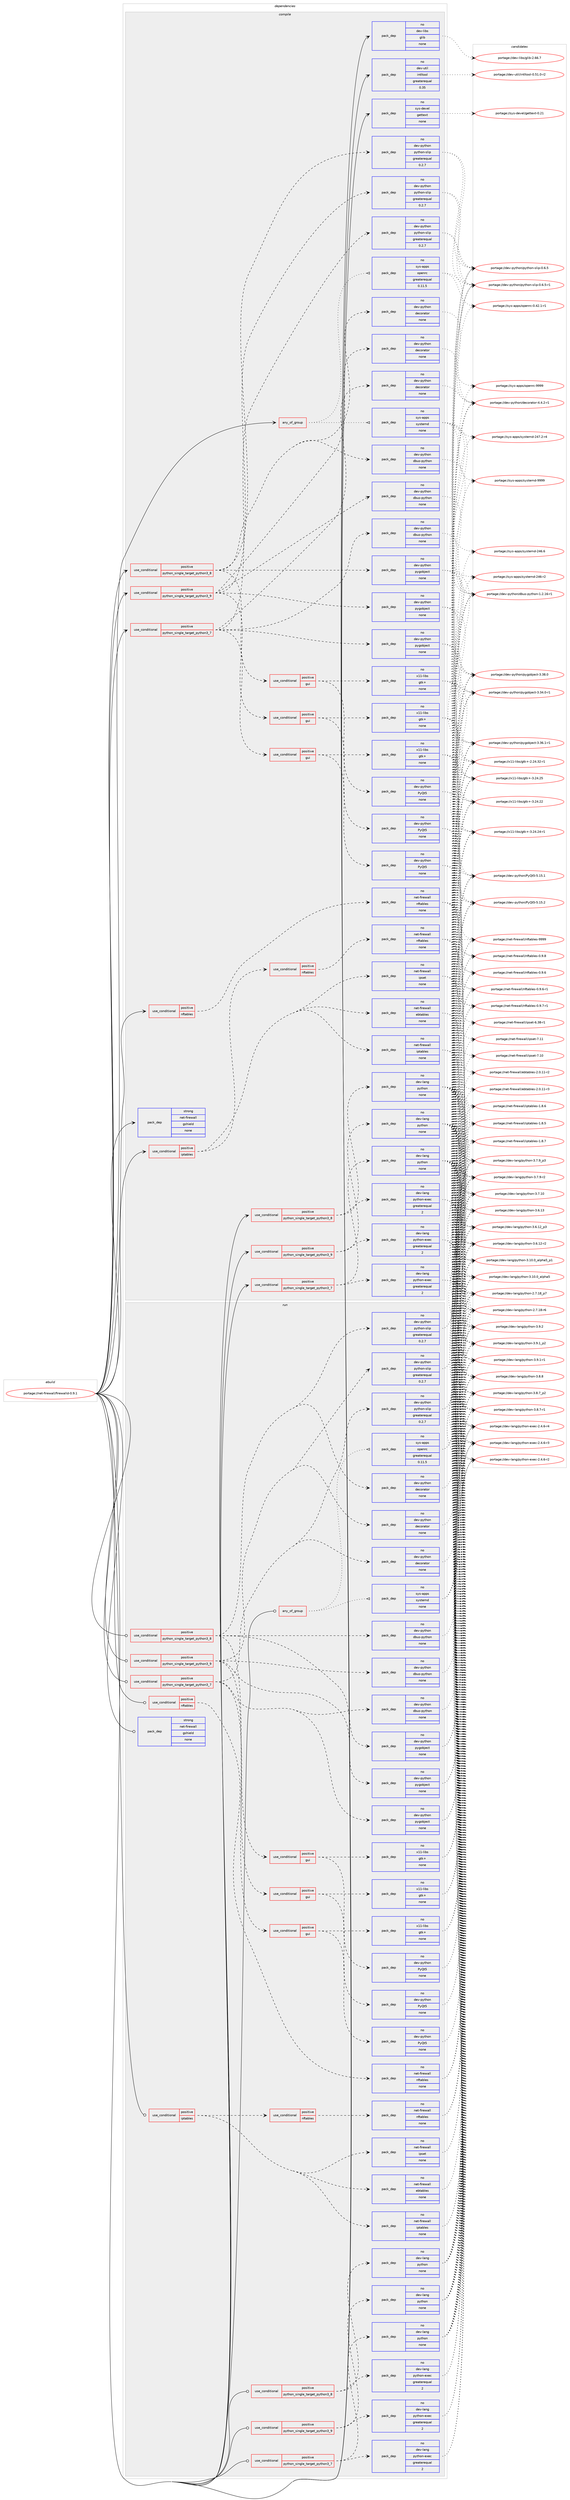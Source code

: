 digraph prolog {

# *************
# Graph options
# *************

newrank=true;
concentrate=true;
compound=true;
graph [rankdir=LR,fontname=Helvetica,fontsize=10,ranksep=1.5];#, ranksep=2.5, nodesep=0.2];
edge  [arrowhead=vee];
node  [fontname=Helvetica,fontsize=10];

# **********
# The ebuild
# **********

subgraph cluster_leftcol {
color=gray;
rank=same;
label=<<i>ebuild</i>>;
id [label="portage://net-firewall/firewalld-0.9.1", color=red, width=4, href="../net-firewall/firewalld-0.9.1.svg"];
}

# ****************
# The dependencies
# ****************

subgraph cluster_midcol {
color=gray;
label=<<i>dependencies</i>>;
subgraph cluster_compile {
fillcolor="#eeeeee";
style=filled;
label=<<i>compile</i>>;
subgraph any118 {
dependency11525 [label=<<TABLE BORDER="0" CELLBORDER="1" CELLSPACING="0" CELLPADDING="4"><TR><TD CELLPADDING="10">any_of_group</TD></TR></TABLE>>, shape=none, color=red];subgraph pack8343 {
dependency11526 [label=<<TABLE BORDER="0" CELLBORDER="1" CELLSPACING="0" CELLPADDING="4" WIDTH="220"><TR><TD ROWSPAN="6" CELLPADDING="30">pack_dep</TD></TR><TR><TD WIDTH="110">no</TD></TR><TR><TD>sys-apps</TD></TR><TR><TD>openrc</TD></TR><TR><TD>greaterequal</TD></TR><TR><TD>0.11.5</TD></TR></TABLE>>, shape=none, color=blue];
}
dependency11525:e -> dependency11526:w [weight=20,style="dotted",arrowhead="oinv"];
subgraph pack8344 {
dependency11527 [label=<<TABLE BORDER="0" CELLBORDER="1" CELLSPACING="0" CELLPADDING="4" WIDTH="220"><TR><TD ROWSPAN="6" CELLPADDING="30">pack_dep</TD></TR><TR><TD WIDTH="110">no</TD></TR><TR><TD>sys-apps</TD></TR><TR><TD>systemd</TD></TR><TR><TD>none</TD></TR><TR><TD></TD></TR></TABLE>>, shape=none, color=blue];
}
dependency11525:e -> dependency11527:w [weight=20,style="dotted",arrowhead="oinv"];
}
id:e -> dependency11525:w [weight=20,style="solid",arrowhead="vee"];
subgraph cond3045 {
dependency11528 [label=<<TABLE BORDER="0" CELLBORDER="1" CELLSPACING="0" CELLPADDING="4"><TR><TD ROWSPAN="3" CELLPADDING="10">use_conditional</TD></TR><TR><TD>positive</TD></TR><TR><TD>iptables</TD></TR></TABLE>>, shape=none, color=red];
subgraph pack8345 {
dependency11529 [label=<<TABLE BORDER="0" CELLBORDER="1" CELLSPACING="0" CELLPADDING="4" WIDTH="220"><TR><TD ROWSPAN="6" CELLPADDING="30">pack_dep</TD></TR><TR><TD WIDTH="110">no</TD></TR><TR><TD>net-firewall</TD></TR><TR><TD>iptables</TD></TR><TR><TD>none</TD></TR><TR><TD></TD></TR></TABLE>>, shape=none, color=blue];
}
dependency11528:e -> dependency11529:w [weight=20,style="dashed",arrowhead="vee"];
subgraph pack8346 {
dependency11530 [label=<<TABLE BORDER="0" CELLBORDER="1" CELLSPACING="0" CELLPADDING="4" WIDTH="220"><TR><TD ROWSPAN="6" CELLPADDING="30">pack_dep</TD></TR><TR><TD WIDTH="110">no</TD></TR><TR><TD>net-firewall</TD></TR><TR><TD>ebtables</TD></TR><TR><TD>none</TD></TR><TR><TD></TD></TR></TABLE>>, shape=none, color=blue];
}
dependency11528:e -> dependency11530:w [weight=20,style="dashed",arrowhead="vee"];
subgraph pack8347 {
dependency11531 [label=<<TABLE BORDER="0" CELLBORDER="1" CELLSPACING="0" CELLPADDING="4" WIDTH="220"><TR><TD ROWSPAN="6" CELLPADDING="30">pack_dep</TD></TR><TR><TD WIDTH="110">no</TD></TR><TR><TD>net-firewall</TD></TR><TR><TD>ipset</TD></TR><TR><TD>none</TD></TR><TR><TD></TD></TR></TABLE>>, shape=none, color=blue];
}
dependency11528:e -> dependency11531:w [weight=20,style="dashed",arrowhead="vee"];
subgraph cond3046 {
dependency11532 [label=<<TABLE BORDER="0" CELLBORDER="1" CELLSPACING="0" CELLPADDING="4"><TR><TD ROWSPAN="3" CELLPADDING="10">use_conditional</TD></TR><TR><TD>positive</TD></TR><TR><TD>nftables</TD></TR></TABLE>>, shape=none, color=red];
subgraph pack8348 {
dependency11533 [label=<<TABLE BORDER="0" CELLBORDER="1" CELLSPACING="0" CELLPADDING="4" WIDTH="220"><TR><TD ROWSPAN="6" CELLPADDING="30">pack_dep</TD></TR><TR><TD WIDTH="110">no</TD></TR><TR><TD>net-firewall</TD></TR><TR><TD>nftables</TD></TR><TR><TD>none</TD></TR><TR><TD></TD></TR></TABLE>>, shape=none, color=blue];
}
dependency11532:e -> dependency11533:w [weight=20,style="dashed",arrowhead="vee"];
}
dependency11528:e -> dependency11532:w [weight=20,style="dashed",arrowhead="vee"];
}
id:e -> dependency11528:w [weight=20,style="solid",arrowhead="vee"];
subgraph cond3047 {
dependency11534 [label=<<TABLE BORDER="0" CELLBORDER="1" CELLSPACING="0" CELLPADDING="4"><TR><TD ROWSPAN="3" CELLPADDING="10">use_conditional</TD></TR><TR><TD>positive</TD></TR><TR><TD>nftables</TD></TR></TABLE>>, shape=none, color=red];
subgraph pack8349 {
dependency11535 [label=<<TABLE BORDER="0" CELLBORDER="1" CELLSPACING="0" CELLPADDING="4" WIDTH="220"><TR><TD ROWSPAN="6" CELLPADDING="30">pack_dep</TD></TR><TR><TD WIDTH="110">no</TD></TR><TR><TD>net-firewall</TD></TR><TR><TD>nftables</TD></TR><TR><TD>none</TD></TR><TR><TD></TD></TR></TABLE>>, shape=none, color=blue];
}
dependency11534:e -> dependency11535:w [weight=20,style="dashed",arrowhead="vee"];
}
id:e -> dependency11534:w [weight=20,style="solid",arrowhead="vee"];
subgraph cond3048 {
dependency11536 [label=<<TABLE BORDER="0" CELLBORDER="1" CELLSPACING="0" CELLPADDING="4"><TR><TD ROWSPAN="3" CELLPADDING="10">use_conditional</TD></TR><TR><TD>positive</TD></TR><TR><TD>python_single_target_python3_7</TD></TR></TABLE>>, shape=none, color=red];
subgraph pack8350 {
dependency11537 [label=<<TABLE BORDER="0" CELLBORDER="1" CELLSPACING="0" CELLPADDING="4" WIDTH="220"><TR><TD ROWSPAN="6" CELLPADDING="30">pack_dep</TD></TR><TR><TD WIDTH="110">no</TD></TR><TR><TD>dev-lang</TD></TR><TR><TD>python</TD></TR><TR><TD>none</TD></TR><TR><TD></TD></TR></TABLE>>, shape=none, color=blue];
}
dependency11536:e -> dependency11537:w [weight=20,style="dashed",arrowhead="vee"];
subgraph pack8351 {
dependency11538 [label=<<TABLE BORDER="0" CELLBORDER="1" CELLSPACING="0" CELLPADDING="4" WIDTH="220"><TR><TD ROWSPAN="6" CELLPADDING="30">pack_dep</TD></TR><TR><TD WIDTH="110">no</TD></TR><TR><TD>dev-lang</TD></TR><TR><TD>python-exec</TD></TR><TR><TD>greaterequal</TD></TR><TR><TD>2</TD></TR></TABLE>>, shape=none, color=blue];
}
dependency11536:e -> dependency11538:w [weight=20,style="dashed",arrowhead="vee"];
}
id:e -> dependency11536:w [weight=20,style="solid",arrowhead="vee"];
subgraph cond3049 {
dependency11539 [label=<<TABLE BORDER="0" CELLBORDER="1" CELLSPACING="0" CELLPADDING="4"><TR><TD ROWSPAN="3" CELLPADDING="10">use_conditional</TD></TR><TR><TD>positive</TD></TR><TR><TD>python_single_target_python3_7</TD></TR></TABLE>>, shape=none, color=red];
subgraph pack8352 {
dependency11540 [label=<<TABLE BORDER="0" CELLBORDER="1" CELLSPACING="0" CELLPADDING="4" WIDTH="220"><TR><TD ROWSPAN="6" CELLPADDING="30">pack_dep</TD></TR><TR><TD WIDTH="110">no</TD></TR><TR><TD>dev-python</TD></TR><TR><TD>dbus-python</TD></TR><TR><TD>none</TD></TR><TR><TD></TD></TR></TABLE>>, shape=none, color=blue];
}
dependency11539:e -> dependency11540:w [weight=20,style="dashed",arrowhead="vee"];
subgraph pack8353 {
dependency11541 [label=<<TABLE BORDER="0" CELLBORDER="1" CELLSPACING="0" CELLPADDING="4" WIDTH="220"><TR><TD ROWSPAN="6" CELLPADDING="30">pack_dep</TD></TR><TR><TD WIDTH="110">no</TD></TR><TR><TD>dev-python</TD></TR><TR><TD>decorator</TD></TR><TR><TD>none</TD></TR><TR><TD></TD></TR></TABLE>>, shape=none, color=blue];
}
dependency11539:e -> dependency11541:w [weight=20,style="dashed",arrowhead="vee"];
subgraph pack8354 {
dependency11542 [label=<<TABLE BORDER="0" CELLBORDER="1" CELLSPACING="0" CELLPADDING="4" WIDTH="220"><TR><TD ROWSPAN="6" CELLPADDING="30">pack_dep</TD></TR><TR><TD WIDTH="110">no</TD></TR><TR><TD>dev-python</TD></TR><TR><TD>python-slip</TD></TR><TR><TD>greaterequal</TD></TR><TR><TD>0.2.7</TD></TR></TABLE>>, shape=none, color=blue];
}
dependency11539:e -> dependency11542:w [weight=20,style="dashed",arrowhead="vee"];
subgraph pack8355 {
dependency11543 [label=<<TABLE BORDER="0" CELLBORDER="1" CELLSPACING="0" CELLPADDING="4" WIDTH="220"><TR><TD ROWSPAN="6" CELLPADDING="30">pack_dep</TD></TR><TR><TD WIDTH="110">no</TD></TR><TR><TD>dev-python</TD></TR><TR><TD>pygobject</TD></TR><TR><TD>none</TD></TR><TR><TD></TD></TR></TABLE>>, shape=none, color=blue];
}
dependency11539:e -> dependency11543:w [weight=20,style="dashed",arrowhead="vee"];
subgraph cond3050 {
dependency11544 [label=<<TABLE BORDER="0" CELLBORDER="1" CELLSPACING="0" CELLPADDING="4"><TR><TD ROWSPAN="3" CELLPADDING="10">use_conditional</TD></TR><TR><TD>positive</TD></TR><TR><TD>gui</TD></TR></TABLE>>, shape=none, color=red];
subgraph pack8356 {
dependency11545 [label=<<TABLE BORDER="0" CELLBORDER="1" CELLSPACING="0" CELLPADDING="4" WIDTH="220"><TR><TD ROWSPAN="6" CELLPADDING="30">pack_dep</TD></TR><TR><TD WIDTH="110">no</TD></TR><TR><TD>x11-libs</TD></TR><TR><TD>gtk+</TD></TR><TR><TD>none</TD></TR><TR><TD></TD></TR></TABLE>>, shape=none, color=blue];
}
dependency11544:e -> dependency11545:w [weight=20,style="dashed",arrowhead="vee"];
subgraph pack8357 {
dependency11546 [label=<<TABLE BORDER="0" CELLBORDER="1" CELLSPACING="0" CELLPADDING="4" WIDTH="220"><TR><TD ROWSPAN="6" CELLPADDING="30">pack_dep</TD></TR><TR><TD WIDTH="110">no</TD></TR><TR><TD>dev-python</TD></TR><TR><TD>PyQt5</TD></TR><TR><TD>none</TD></TR><TR><TD></TD></TR></TABLE>>, shape=none, color=blue];
}
dependency11544:e -> dependency11546:w [weight=20,style="dashed",arrowhead="vee"];
}
dependency11539:e -> dependency11544:w [weight=20,style="dashed",arrowhead="vee"];
}
id:e -> dependency11539:w [weight=20,style="solid",arrowhead="vee"];
subgraph cond3051 {
dependency11547 [label=<<TABLE BORDER="0" CELLBORDER="1" CELLSPACING="0" CELLPADDING="4"><TR><TD ROWSPAN="3" CELLPADDING="10">use_conditional</TD></TR><TR><TD>positive</TD></TR><TR><TD>python_single_target_python3_8</TD></TR></TABLE>>, shape=none, color=red];
subgraph pack8358 {
dependency11548 [label=<<TABLE BORDER="0" CELLBORDER="1" CELLSPACING="0" CELLPADDING="4" WIDTH="220"><TR><TD ROWSPAN="6" CELLPADDING="30">pack_dep</TD></TR><TR><TD WIDTH="110">no</TD></TR><TR><TD>dev-lang</TD></TR><TR><TD>python</TD></TR><TR><TD>none</TD></TR><TR><TD></TD></TR></TABLE>>, shape=none, color=blue];
}
dependency11547:e -> dependency11548:w [weight=20,style="dashed",arrowhead="vee"];
subgraph pack8359 {
dependency11549 [label=<<TABLE BORDER="0" CELLBORDER="1" CELLSPACING="0" CELLPADDING="4" WIDTH="220"><TR><TD ROWSPAN="6" CELLPADDING="30">pack_dep</TD></TR><TR><TD WIDTH="110">no</TD></TR><TR><TD>dev-lang</TD></TR><TR><TD>python-exec</TD></TR><TR><TD>greaterequal</TD></TR><TR><TD>2</TD></TR></TABLE>>, shape=none, color=blue];
}
dependency11547:e -> dependency11549:w [weight=20,style="dashed",arrowhead="vee"];
}
id:e -> dependency11547:w [weight=20,style="solid",arrowhead="vee"];
subgraph cond3052 {
dependency11550 [label=<<TABLE BORDER="0" CELLBORDER="1" CELLSPACING="0" CELLPADDING="4"><TR><TD ROWSPAN="3" CELLPADDING="10">use_conditional</TD></TR><TR><TD>positive</TD></TR><TR><TD>python_single_target_python3_8</TD></TR></TABLE>>, shape=none, color=red];
subgraph pack8360 {
dependency11551 [label=<<TABLE BORDER="0" CELLBORDER="1" CELLSPACING="0" CELLPADDING="4" WIDTH="220"><TR><TD ROWSPAN="6" CELLPADDING="30">pack_dep</TD></TR><TR><TD WIDTH="110">no</TD></TR><TR><TD>dev-python</TD></TR><TR><TD>dbus-python</TD></TR><TR><TD>none</TD></TR><TR><TD></TD></TR></TABLE>>, shape=none, color=blue];
}
dependency11550:e -> dependency11551:w [weight=20,style="dashed",arrowhead="vee"];
subgraph pack8361 {
dependency11552 [label=<<TABLE BORDER="0" CELLBORDER="1" CELLSPACING="0" CELLPADDING="4" WIDTH="220"><TR><TD ROWSPAN="6" CELLPADDING="30">pack_dep</TD></TR><TR><TD WIDTH="110">no</TD></TR><TR><TD>dev-python</TD></TR><TR><TD>decorator</TD></TR><TR><TD>none</TD></TR><TR><TD></TD></TR></TABLE>>, shape=none, color=blue];
}
dependency11550:e -> dependency11552:w [weight=20,style="dashed",arrowhead="vee"];
subgraph pack8362 {
dependency11553 [label=<<TABLE BORDER="0" CELLBORDER="1" CELLSPACING="0" CELLPADDING="4" WIDTH="220"><TR><TD ROWSPAN="6" CELLPADDING="30">pack_dep</TD></TR><TR><TD WIDTH="110">no</TD></TR><TR><TD>dev-python</TD></TR><TR><TD>python-slip</TD></TR><TR><TD>greaterequal</TD></TR><TR><TD>0.2.7</TD></TR></TABLE>>, shape=none, color=blue];
}
dependency11550:e -> dependency11553:w [weight=20,style="dashed",arrowhead="vee"];
subgraph pack8363 {
dependency11554 [label=<<TABLE BORDER="0" CELLBORDER="1" CELLSPACING="0" CELLPADDING="4" WIDTH="220"><TR><TD ROWSPAN="6" CELLPADDING="30">pack_dep</TD></TR><TR><TD WIDTH="110">no</TD></TR><TR><TD>dev-python</TD></TR><TR><TD>pygobject</TD></TR><TR><TD>none</TD></TR><TR><TD></TD></TR></TABLE>>, shape=none, color=blue];
}
dependency11550:e -> dependency11554:w [weight=20,style="dashed",arrowhead="vee"];
subgraph cond3053 {
dependency11555 [label=<<TABLE BORDER="0" CELLBORDER="1" CELLSPACING="0" CELLPADDING="4"><TR><TD ROWSPAN="3" CELLPADDING="10">use_conditional</TD></TR><TR><TD>positive</TD></TR><TR><TD>gui</TD></TR></TABLE>>, shape=none, color=red];
subgraph pack8364 {
dependency11556 [label=<<TABLE BORDER="0" CELLBORDER="1" CELLSPACING="0" CELLPADDING="4" WIDTH="220"><TR><TD ROWSPAN="6" CELLPADDING="30">pack_dep</TD></TR><TR><TD WIDTH="110">no</TD></TR><TR><TD>x11-libs</TD></TR><TR><TD>gtk+</TD></TR><TR><TD>none</TD></TR><TR><TD></TD></TR></TABLE>>, shape=none, color=blue];
}
dependency11555:e -> dependency11556:w [weight=20,style="dashed",arrowhead="vee"];
subgraph pack8365 {
dependency11557 [label=<<TABLE BORDER="0" CELLBORDER="1" CELLSPACING="0" CELLPADDING="4" WIDTH="220"><TR><TD ROWSPAN="6" CELLPADDING="30">pack_dep</TD></TR><TR><TD WIDTH="110">no</TD></TR><TR><TD>dev-python</TD></TR><TR><TD>PyQt5</TD></TR><TR><TD>none</TD></TR><TR><TD></TD></TR></TABLE>>, shape=none, color=blue];
}
dependency11555:e -> dependency11557:w [weight=20,style="dashed",arrowhead="vee"];
}
dependency11550:e -> dependency11555:w [weight=20,style="dashed",arrowhead="vee"];
}
id:e -> dependency11550:w [weight=20,style="solid",arrowhead="vee"];
subgraph cond3054 {
dependency11558 [label=<<TABLE BORDER="0" CELLBORDER="1" CELLSPACING="0" CELLPADDING="4"><TR><TD ROWSPAN="3" CELLPADDING="10">use_conditional</TD></TR><TR><TD>positive</TD></TR><TR><TD>python_single_target_python3_9</TD></TR></TABLE>>, shape=none, color=red];
subgraph pack8366 {
dependency11559 [label=<<TABLE BORDER="0" CELLBORDER="1" CELLSPACING="0" CELLPADDING="4" WIDTH="220"><TR><TD ROWSPAN="6" CELLPADDING="30">pack_dep</TD></TR><TR><TD WIDTH="110">no</TD></TR><TR><TD>dev-lang</TD></TR><TR><TD>python</TD></TR><TR><TD>none</TD></TR><TR><TD></TD></TR></TABLE>>, shape=none, color=blue];
}
dependency11558:e -> dependency11559:w [weight=20,style="dashed",arrowhead="vee"];
subgraph pack8367 {
dependency11560 [label=<<TABLE BORDER="0" CELLBORDER="1" CELLSPACING="0" CELLPADDING="4" WIDTH="220"><TR><TD ROWSPAN="6" CELLPADDING="30">pack_dep</TD></TR><TR><TD WIDTH="110">no</TD></TR><TR><TD>dev-lang</TD></TR><TR><TD>python-exec</TD></TR><TR><TD>greaterequal</TD></TR><TR><TD>2</TD></TR></TABLE>>, shape=none, color=blue];
}
dependency11558:e -> dependency11560:w [weight=20,style="dashed",arrowhead="vee"];
}
id:e -> dependency11558:w [weight=20,style="solid",arrowhead="vee"];
subgraph cond3055 {
dependency11561 [label=<<TABLE BORDER="0" CELLBORDER="1" CELLSPACING="0" CELLPADDING="4"><TR><TD ROWSPAN="3" CELLPADDING="10">use_conditional</TD></TR><TR><TD>positive</TD></TR><TR><TD>python_single_target_python3_9</TD></TR></TABLE>>, shape=none, color=red];
subgraph pack8368 {
dependency11562 [label=<<TABLE BORDER="0" CELLBORDER="1" CELLSPACING="0" CELLPADDING="4" WIDTH="220"><TR><TD ROWSPAN="6" CELLPADDING="30">pack_dep</TD></TR><TR><TD WIDTH="110">no</TD></TR><TR><TD>dev-python</TD></TR><TR><TD>dbus-python</TD></TR><TR><TD>none</TD></TR><TR><TD></TD></TR></TABLE>>, shape=none, color=blue];
}
dependency11561:e -> dependency11562:w [weight=20,style="dashed",arrowhead="vee"];
subgraph pack8369 {
dependency11563 [label=<<TABLE BORDER="0" CELLBORDER="1" CELLSPACING="0" CELLPADDING="4" WIDTH="220"><TR><TD ROWSPAN="6" CELLPADDING="30">pack_dep</TD></TR><TR><TD WIDTH="110">no</TD></TR><TR><TD>dev-python</TD></TR><TR><TD>decorator</TD></TR><TR><TD>none</TD></TR><TR><TD></TD></TR></TABLE>>, shape=none, color=blue];
}
dependency11561:e -> dependency11563:w [weight=20,style="dashed",arrowhead="vee"];
subgraph pack8370 {
dependency11564 [label=<<TABLE BORDER="0" CELLBORDER="1" CELLSPACING="0" CELLPADDING="4" WIDTH="220"><TR><TD ROWSPAN="6" CELLPADDING="30">pack_dep</TD></TR><TR><TD WIDTH="110">no</TD></TR><TR><TD>dev-python</TD></TR><TR><TD>python-slip</TD></TR><TR><TD>greaterequal</TD></TR><TR><TD>0.2.7</TD></TR></TABLE>>, shape=none, color=blue];
}
dependency11561:e -> dependency11564:w [weight=20,style="dashed",arrowhead="vee"];
subgraph pack8371 {
dependency11565 [label=<<TABLE BORDER="0" CELLBORDER="1" CELLSPACING="0" CELLPADDING="4" WIDTH="220"><TR><TD ROWSPAN="6" CELLPADDING="30">pack_dep</TD></TR><TR><TD WIDTH="110">no</TD></TR><TR><TD>dev-python</TD></TR><TR><TD>pygobject</TD></TR><TR><TD>none</TD></TR><TR><TD></TD></TR></TABLE>>, shape=none, color=blue];
}
dependency11561:e -> dependency11565:w [weight=20,style="dashed",arrowhead="vee"];
subgraph cond3056 {
dependency11566 [label=<<TABLE BORDER="0" CELLBORDER="1" CELLSPACING="0" CELLPADDING="4"><TR><TD ROWSPAN="3" CELLPADDING="10">use_conditional</TD></TR><TR><TD>positive</TD></TR><TR><TD>gui</TD></TR></TABLE>>, shape=none, color=red];
subgraph pack8372 {
dependency11567 [label=<<TABLE BORDER="0" CELLBORDER="1" CELLSPACING="0" CELLPADDING="4" WIDTH="220"><TR><TD ROWSPAN="6" CELLPADDING="30">pack_dep</TD></TR><TR><TD WIDTH="110">no</TD></TR><TR><TD>x11-libs</TD></TR><TR><TD>gtk+</TD></TR><TR><TD>none</TD></TR><TR><TD></TD></TR></TABLE>>, shape=none, color=blue];
}
dependency11566:e -> dependency11567:w [weight=20,style="dashed",arrowhead="vee"];
subgraph pack8373 {
dependency11568 [label=<<TABLE BORDER="0" CELLBORDER="1" CELLSPACING="0" CELLPADDING="4" WIDTH="220"><TR><TD ROWSPAN="6" CELLPADDING="30">pack_dep</TD></TR><TR><TD WIDTH="110">no</TD></TR><TR><TD>dev-python</TD></TR><TR><TD>PyQt5</TD></TR><TR><TD>none</TD></TR><TR><TD></TD></TR></TABLE>>, shape=none, color=blue];
}
dependency11566:e -> dependency11568:w [weight=20,style="dashed",arrowhead="vee"];
}
dependency11561:e -> dependency11566:w [weight=20,style="dashed",arrowhead="vee"];
}
id:e -> dependency11561:w [weight=20,style="solid",arrowhead="vee"];
subgraph pack8374 {
dependency11569 [label=<<TABLE BORDER="0" CELLBORDER="1" CELLSPACING="0" CELLPADDING="4" WIDTH="220"><TR><TD ROWSPAN="6" CELLPADDING="30">pack_dep</TD></TR><TR><TD WIDTH="110">no</TD></TR><TR><TD>dev-libs</TD></TR><TR><TD>glib</TD></TR><TR><TD>none</TD></TR><TR><TD></TD></TR></TABLE>>, shape=none, color=blue];
}
id:e -> dependency11569:w [weight=20,style="solid",arrowhead="vee"];
subgraph pack8375 {
dependency11570 [label=<<TABLE BORDER="0" CELLBORDER="1" CELLSPACING="0" CELLPADDING="4" WIDTH="220"><TR><TD ROWSPAN="6" CELLPADDING="30">pack_dep</TD></TR><TR><TD WIDTH="110">no</TD></TR><TR><TD>dev-util</TD></TR><TR><TD>intltool</TD></TR><TR><TD>greaterequal</TD></TR><TR><TD>0.35</TD></TR></TABLE>>, shape=none, color=blue];
}
id:e -> dependency11570:w [weight=20,style="solid",arrowhead="vee"];
subgraph pack8376 {
dependency11571 [label=<<TABLE BORDER="0" CELLBORDER="1" CELLSPACING="0" CELLPADDING="4" WIDTH="220"><TR><TD ROWSPAN="6" CELLPADDING="30">pack_dep</TD></TR><TR><TD WIDTH="110">no</TD></TR><TR><TD>sys-devel</TD></TR><TR><TD>gettext</TD></TR><TR><TD>none</TD></TR><TR><TD></TD></TR></TABLE>>, shape=none, color=blue];
}
id:e -> dependency11571:w [weight=20,style="solid",arrowhead="vee"];
subgraph pack8377 {
dependency11572 [label=<<TABLE BORDER="0" CELLBORDER="1" CELLSPACING="0" CELLPADDING="4" WIDTH="220"><TR><TD ROWSPAN="6" CELLPADDING="30">pack_dep</TD></TR><TR><TD WIDTH="110">strong</TD></TR><TR><TD>net-firewall</TD></TR><TR><TD>gshield</TD></TR><TR><TD>none</TD></TR><TR><TD></TD></TR></TABLE>>, shape=none, color=blue];
}
id:e -> dependency11572:w [weight=20,style="solid",arrowhead="vee"];
}
subgraph cluster_compileandrun {
fillcolor="#eeeeee";
style=filled;
label=<<i>compile and run</i>>;
}
subgraph cluster_run {
fillcolor="#eeeeee";
style=filled;
label=<<i>run</i>>;
subgraph any119 {
dependency11573 [label=<<TABLE BORDER="0" CELLBORDER="1" CELLSPACING="0" CELLPADDING="4"><TR><TD CELLPADDING="10">any_of_group</TD></TR></TABLE>>, shape=none, color=red];subgraph pack8378 {
dependency11574 [label=<<TABLE BORDER="0" CELLBORDER="1" CELLSPACING="0" CELLPADDING="4" WIDTH="220"><TR><TD ROWSPAN="6" CELLPADDING="30">pack_dep</TD></TR><TR><TD WIDTH="110">no</TD></TR><TR><TD>sys-apps</TD></TR><TR><TD>openrc</TD></TR><TR><TD>greaterequal</TD></TR><TR><TD>0.11.5</TD></TR></TABLE>>, shape=none, color=blue];
}
dependency11573:e -> dependency11574:w [weight=20,style="dotted",arrowhead="oinv"];
subgraph pack8379 {
dependency11575 [label=<<TABLE BORDER="0" CELLBORDER="1" CELLSPACING="0" CELLPADDING="4" WIDTH="220"><TR><TD ROWSPAN="6" CELLPADDING="30">pack_dep</TD></TR><TR><TD WIDTH="110">no</TD></TR><TR><TD>sys-apps</TD></TR><TR><TD>systemd</TD></TR><TR><TD>none</TD></TR><TR><TD></TD></TR></TABLE>>, shape=none, color=blue];
}
dependency11573:e -> dependency11575:w [weight=20,style="dotted",arrowhead="oinv"];
}
id:e -> dependency11573:w [weight=20,style="solid",arrowhead="odot"];
subgraph cond3057 {
dependency11576 [label=<<TABLE BORDER="0" CELLBORDER="1" CELLSPACING="0" CELLPADDING="4"><TR><TD ROWSPAN="3" CELLPADDING="10">use_conditional</TD></TR><TR><TD>positive</TD></TR><TR><TD>iptables</TD></TR></TABLE>>, shape=none, color=red];
subgraph pack8380 {
dependency11577 [label=<<TABLE BORDER="0" CELLBORDER="1" CELLSPACING="0" CELLPADDING="4" WIDTH="220"><TR><TD ROWSPAN="6" CELLPADDING="30">pack_dep</TD></TR><TR><TD WIDTH="110">no</TD></TR><TR><TD>net-firewall</TD></TR><TR><TD>iptables</TD></TR><TR><TD>none</TD></TR><TR><TD></TD></TR></TABLE>>, shape=none, color=blue];
}
dependency11576:e -> dependency11577:w [weight=20,style="dashed",arrowhead="vee"];
subgraph pack8381 {
dependency11578 [label=<<TABLE BORDER="0" CELLBORDER="1" CELLSPACING="0" CELLPADDING="4" WIDTH="220"><TR><TD ROWSPAN="6" CELLPADDING="30">pack_dep</TD></TR><TR><TD WIDTH="110">no</TD></TR><TR><TD>net-firewall</TD></TR><TR><TD>ebtables</TD></TR><TR><TD>none</TD></TR><TR><TD></TD></TR></TABLE>>, shape=none, color=blue];
}
dependency11576:e -> dependency11578:w [weight=20,style="dashed",arrowhead="vee"];
subgraph pack8382 {
dependency11579 [label=<<TABLE BORDER="0" CELLBORDER="1" CELLSPACING="0" CELLPADDING="4" WIDTH="220"><TR><TD ROWSPAN="6" CELLPADDING="30">pack_dep</TD></TR><TR><TD WIDTH="110">no</TD></TR><TR><TD>net-firewall</TD></TR><TR><TD>ipset</TD></TR><TR><TD>none</TD></TR><TR><TD></TD></TR></TABLE>>, shape=none, color=blue];
}
dependency11576:e -> dependency11579:w [weight=20,style="dashed",arrowhead="vee"];
subgraph cond3058 {
dependency11580 [label=<<TABLE BORDER="0" CELLBORDER="1" CELLSPACING="0" CELLPADDING="4"><TR><TD ROWSPAN="3" CELLPADDING="10">use_conditional</TD></TR><TR><TD>positive</TD></TR><TR><TD>nftables</TD></TR></TABLE>>, shape=none, color=red];
subgraph pack8383 {
dependency11581 [label=<<TABLE BORDER="0" CELLBORDER="1" CELLSPACING="0" CELLPADDING="4" WIDTH="220"><TR><TD ROWSPAN="6" CELLPADDING="30">pack_dep</TD></TR><TR><TD WIDTH="110">no</TD></TR><TR><TD>net-firewall</TD></TR><TR><TD>nftables</TD></TR><TR><TD>none</TD></TR><TR><TD></TD></TR></TABLE>>, shape=none, color=blue];
}
dependency11580:e -> dependency11581:w [weight=20,style="dashed",arrowhead="vee"];
}
dependency11576:e -> dependency11580:w [weight=20,style="dashed",arrowhead="vee"];
}
id:e -> dependency11576:w [weight=20,style="solid",arrowhead="odot"];
subgraph cond3059 {
dependency11582 [label=<<TABLE BORDER="0" CELLBORDER="1" CELLSPACING="0" CELLPADDING="4"><TR><TD ROWSPAN="3" CELLPADDING="10">use_conditional</TD></TR><TR><TD>positive</TD></TR><TR><TD>nftables</TD></TR></TABLE>>, shape=none, color=red];
subgraph pack8384 {
dependency11583 [label=<<TABLE BORDER="0" CELLBORDER="1" CELLSPACING="0" CELLPADDING="4" WIDTH="220"><TR><TD ROWSPAN="6" CELLPADDING="30">pack_dep</TD></TR><TR><TD WIDTH="110">no</TD></TR><TR><TD>net-firewall</TD></TR><TR><TD>nftables</TD></TR><TR><TD>none</TD></TR><TR><TD></TD></TR></TABLE>>, shape=none, color=blue];
}
dependency11582:e -> dependency11583:w [weight=20,style="dashed",arrowhead="vee"];
}
id:e -> dependency11582:w [weight=20,style="solid",arrowhead="odot"];
subgraph cond3060 {
dependency11584 [label=<<TABLE BORDER="0" CELLBORDER="1" CELLSPACING="0" CELLPADDING="4"><TR><TD ROWSPAN="3" CELLPADDING="10">use_conditional</TD></TR><TR><TD>positive</TD></TR><TR><TD>python_single_target_python3_7</TD></TR></TABLE>>, shape=none, color=red];
subgraph pack8385 {
dependency11585 [label=<<TABLE BORDER="0" CELLBORDER="1" CELLSPACING="0" CELLPADDING="4" WIDTH="220"><TR><TD ROWSPAN="6" CELLPADDING="30">pack_dep</TD></TR><TR><TD WIDTH="110">no</TD></TR><TR><TD>dev-lang</TD></TR><TR><TD>python</TD></TR><TR><TD>none</TD></TR><TR><TD></TD></TR></TABLE>>, shape=none, color=blue];
}
dependency11584:e -> dependency11585:w [weight=20,style="dashed",arrowhead="vee"];
subgraph pack8386 {
dependency11586 [label=<<TABLE BORDER="0" CELLBORDER="1" CELLSPACING="0" CELLPADDING="4" WIDTH="220"><TR><TD ROWSPAN="6" CELLPADDING="30">pack_dep</TD></TR><TR><TD WIDTH="110">no</TD></TR><TR><TD>dev-lang</TD></TR><TR><TD>python-exec</TD></TR><TR><TD>greaterequal</TD></TR><TR><TD>2</TD></TR></TABLE>>, shape=none, color=blue];
}
dependency11584:e -> dependency11586:w [weight=20,style="dashed",arrowhead="vee"];
}
id:e -> dependency11584:w [weight=20,style="solid",arrowhead="odot"];
subgraph cond3061 {
dependency11587 [label=<<TABLE BORDER="0" CELLBORDER="1" CELLSPACING="0" CELLPADDING="4"><TR><TD ROWSPAN="3" CELLPADDING="10">use_conditional</TD></TR><TR><TD>positive</TD></TR><TR><TD>python_single_target_python3_7</TD></TR></TABLE>>, shape=none, color=red];
subgraph pack8387 {
dependency11588 [label=<<TABLE BORDER="0" CELLBORDER="1" CELLSPACING="0" CELLPADDING="4" WIDTH="220"><TR><TD ROWSPAN="6" CELLPADDING="30">pack_dep</TD></TR><TR><TD WIDTH="110">no</TD></TR><TR><TD>dev-python</TD></TR><TR><TD>dbus-python</TD></TR><TR><TD>none</TD></TR><TR><TD></TD></TR></TABLE>>, shape=none, color=blue];
}
dependency11587:e -> dependency11588:w [weight=20,style="dashed",arrowhead="vee"];
subgraph pack8388 {
dependency11589 [label=<<TABLE BORDER="0" CELLBORDER="1" CELLSPACING="0" CELLPADDING="4" WIDTH="220"><TR><TD ROWSPAN="6" CELLPADDING="30">pack_dep</TD></TR><TR><TD WIDTH="110">no</TD></TR><TR><TD>dev-python</TD></TR><TR><TD>decorator</TD></TR><TR><TD>none</TD></TR><TR><TD></TD></TR></TABLE>>, shape=none, color=blue];
}
dependency11587:e -> dependency11589:w [weight=20,style="dashed",arrowhead="vee"];
subgraph pack8389 {
dependency11590 [label=<<TABLE BORDER="0" CELLBORDER="1" CELLSPACING="0" CELLPADDING="4" WIDTH="220"><TR><TD ROWSPAN="6" CELLPADDING="30">pack_dep</TD></TR><TR><TD WIDTH="110">no</TD></TR><TR><TD>dev-python</TD></TR><TR><TD>python-slip</TD></TR><TR><TD>greaterequal</TD></TR><TR><TD>0.2.7</TD></TR></TABLE>>, shape=none, color=blue];
}
dependency11587:e -> dependency11590:w [weight=20,style="dashed",arrowhead="vee"];
subgraph pack8390 {
dependency11591 [label=<<TABLE BORDER="0" CELLBORDER="1" CELLSPACING="0" CELLPADDING="4" WIDTH="220"><TR><TD ROWSPAN="6" CELLPADDING="30">pack_dep</TD></TR><TR><TD WIDTH="110">no</TD></TR><TR><TD>dev-python</TD></TR><TR><TD>pygobject</TD></TR><TR><TD>none</TD></TR><TR><TD></TD></TR></TABLE>>, shape=none, color=blue];
}
dependency11587:e -> dependency11591:w [weight=20,style="dashed",arrowhead="vee"];
subgraph cond3062 {
dependency11592 [label=<<TABLE BORDER="0" CELLBORDER="1" CELLSPACING="0" CELLPADDING="4"><TR><TD ROWSPAN="3" CELLPADDING="10">use_conditional</TD></TR><TR><TD>positive</TD></TR><TR><TD>gui</TD></TR></TABLE>>, shape=none, color=red];
subgraph pack8391 {
dependency11593 [label=<<TABLE BORDER="0" CELLBORDER="1" CELLSPACING="0" CELLPADDING="4" WIDTH="220"><TR><TD ROWSPAN="6" CELLPADDING="30">pack_dep</TD></TR><TR><TD WIDTH="110">no</TD></TR><TR><TD>x11-libs</TD></TR><TR><TD>gtk+</TD></TR><TR><TD>none</TD></TR><TR><TD></TD></TR></TABLE>>, shape=none, color=blue];
}
dependency11592:e -> dependency11593:w [weight=20,style="dashed",arrowhead="vee"];
subgraph pack8392 {
dependency11594 [label=<<TABLE BORDER="0" CELLBORDER="1" CELLSPACING="0" CELLPADDING="4" WIDTH="220"><TR><TD ROWSPAN="6" CELLPADDING="30">pack_dep</TD></TR><TR><TD WIDTH="110">no</TD></TR><TR><TD>dev-python</TD></TR><TR><TD>PyQt5</TD></TR><TR><TD>none</TD></TR><TR><TD></TD></TR></TABLE>>, shape=none, color=blue];
}
dependency11592:e -> dependency11594:w [weight=20,style="dashed",arrowhead="vee"];
}
dependency11587:e -> dependency11592:w [weight=20,style="dashed",arrowhead="vee"];
}
id:e -> dependency11587:w [weight=20,style="solid",arrowhead="odot"];
subgraph cond3063 {
dependency11595 [label=<<TABLE BORDER="0" CELLBORDER="1" CELLSPACING="0" CELLPADDING="4"><TR><TD ROWSPAN="3" CELLPADDING="10">use_conditional</TD></TR><TR><TD>positive</TD></TR><TR><TD>python_single_target_python3_8</TD></TR></TABLE>>, shape=none, color=red];
subgraph pack8393 {
dependency11596 [label=<<TABLE BORDER="0" CELLBORDER="1" CELLSPACING="0" CELLPADDING="4" WIDTH="220"><TR><TD ROWSPAN="6" CELLPADDING="30">pack_dep</TD></TR><TR><TD WIDTH="110">no</TD></TR><TR><TD>dev-lang</TD></TR><TR><TD>python</TD></TR><TR><TD>none</TD></TR><TR><TD></TD></TR></TABLE>>, shape=none, color=blue];
}
dependency11595:e -> dependency11596:w [weight=20,style="dashed",arrowhead="vee"];
subgraph pack8394 {
dependency11597 [label=<<TABLE BORDER="0" CELLBORDER="1" CELLSPACING="0" CELLPADDING="4" WIDTH="220"><TR><TD ROWSPAN="6" CELLPADDING="30">pack_dep</TD></TR><TR><TD WIDTH="110">no</TD></TR><TR><TD>dev-lang</TD></TR><TR><TD>python-exec</TD></TR><TR><TD>greaterequal</TD></TR><TR><TD>2</TD></TR></TABLE>>, shape=none, color=blue];
}
dependency11595:e -> dependency11597:w [weight=20,style="dashed",arrowhead="vee"];
}
id:e -> dependency11595:w [weight=20,style="solid",arrowhead="odot"];
subgraph cond3064 {
dependency11598 [label=<<TABLE BORDER="0" CELLBORDER="1" CELLSPACING="0" CELLPADDING="4"><TR><TD ROWSPAN="3" CELLPADDING="10">use_conditional</TD></TR><TR><TD>positive</TD></TR><TR><TD>python_single_target_python3_8</TD></TR></TABLE>>, shape=none, color=red];
subgraph pack8395 {
dependency11599 [label=<<TABLE BORDER="0" CELLBORDER="1" CELLSPACING="0" CELLPADDING="4" WIDTH="220"><TR><TD ROWSPAN="6" CELLPADDING="30">pack_dep</TD></TR><TR><TD WIDTH="110">no</TD></TR><TR><TD>dev-python</TD></TR><TR><TD>dbus-python</TD></TR><TR><TD>none</TD></TR><TR><TD></TD></TR></TABLE>>, shape=none, color=blue];
}
dependency11598:e -> dependency11599:w [weight=20,style="dashed",arrowhead="vee"];
subgraph pack8396 {
dependency11600 [label=<<TABLE BORDER="0" CELLBORDER="1" CELLSPACING="0" CELLPADDING="4" WIDTH="220"><TR><TD ROWSPAN="6" CELLPADDING="30">pack_dep</TD></TR><TR><TD WIDTH="110">no</TD></TR><TR><TD>dev-python</TD></TR><TR><TD>decorator</TD></TR><TR><TD>none</TD></TR><TR><TD></TD></TR></TABLE>>, shape=none, color=blue];
}
dependency11598:e -> dependency11600:w [weight=20,style="dashed",arrowhead="vee"];
subgraph pack8397 {
dependency11601 [label=<<TABLE BORDER="0" CELLBORDER="1" CELLSPACING="0" CELLPADDING="4" WIDTH="220"><TR><TD ROWSPAN="6" CELLPADDING="30">pack_dep</TD></TR><TR><TD WIDTH="110">no</TD></TR><TR><TD>dev-python</TD></TR><TR><TD>python-slip</TD></TR><TR><TD>greaterequal</TD></TR><TR><TD>0.2.7</TD></TR></TABLE>>, shape=none, color=blue];
}
dependency11598:e -> dependency11601:w [weight=20,style="dashed",arrowhead="vee"];
subgraph pack8398 {
dependency11602 [label=<<TABLE BORDER="0" CELLBORDER="1" CELLSPACING="0" CELLPADDING="4" WIDTH="220"><TR><TD ROWSPAN="6" CELLPADDING="30">pack_dep</TD></TR><TR><TD WIDTH="110">no</TD></TR><TR><TD>dev-python</TD></TR><TR><TD>pygobject</TD></TR><TR><TD>none</TD></TR><TR><TD></TD></TR></TABLE>>, shape=none, color=blue];
}
dependency11598:e -> dependency11602:w [weight=20,style="dashed",arrowhead="vee"];
subgraph cond3065 {
dependency11603 [label=<<TABLE BORDER="0" CELLBORDER="1" CELLSPACING="0" CELLPADDING="4"><TR><TD ROWSPAN="3" CELLPADDING="10">use_conditional</TD></TR><TR><TD>positive</TD></TR><TR><TD>gui</TD></TR></TABLE>>, shape=none, color=red];
subgraph pack8399 {
dependency11604 [label=<<TABLE BORDER="0" CELLBORDER="1" CELLSPACING="0" CELLPADDING="4" WIDTH="220"><TR><TD ROWSPAN="6" CELLPADDING="30">pack_dep</TD></TR><TR><TD WIDTH="110">no</TD></TR><TR><TD>x11-libs</TD></TR><TR><TD>gtk+</TD></TR><TR><TD>none</TD></TR><TR><TD></TD></TR></TABLE>>, shape=none, color=blue];
}
dependency11603:e -> dependency11604:w [weight=20,style="dashed",arrowhead="vee"];
subgraph pack8400 {
dependency11605 [label=<<TABLE BORDER="0" CELLBORDER="1" CELLSPACING="0" CELLPADDING="4" WIDTH="220"><TR><TD ROWSPAN="6" CELLPADDING="30">pack_dep</TD></TR><TR><TD WIDTH="110">no</TD></TR><TR><TD>dev-python</TD></TR><TR><TD>PyQt5</TD></TR><TR><TD>none</TD></TR><TR><TD></TD></TR></TABLE>>, shape=none, color=blue];
}
dependency11603:e -> dependency11605:w [weight=20,style="dashed",arrowhead="vee"];
}
dependency11598:e -> dependency11603:w [weight=20,style="dashed",arrowhead="vee"];
}
id:e -> dependency11598:w [weight=20,style="solid",arrowhead="odot"];
subgraph cond3066 {
dependency11606 [label=<<TABLE BORDER="0" CELLBORDER="1" CELLSPACING="0" CELLPADDING="4"><TR><TD ROWSPAN="3" CELLPADDING="10">use_conditional</TD></TR><TR><TD>positive</TD></TR><TR><TD>python_single_target_python3_9</TD></TR></TABLE>>, shape=none, color=red];
subgraph pack8401 {
dependency11607 [label=<<TABLE BORDER="0" CELLBORDER="1" CELLSPACING="0" CELLPADDING="4" WIDTH="220"><TR><TD ROWSPAN="6" CELLPADDING="30">pack_dep</TD></TR><TR><TD WIDTH="110">no</TD></TR><TR><TD>dev-lang</TD></TR><TR><TD>python</TD></TR><TR><TD>none</TD></TR><TR><TD></TD></TR></TABLE>>, shape=none, color=blue];
}
dependency11606:e -> dependency11607:w [weight=20,style="dashed",arrowhead="vee"];
subgraph pack8402 {
dependency11608 [label=<<TABLE BORDER="0" CELLBORDER="1" CELLSPACING="0" CELLPADDING="4" WIDTH="220"><TR><TD ROWSPAN="6" CELLPADDING="30">pack_dep</TD></TR><TR><TD WIDTH="110">no</TD></TR><TR><TD>dev-lang</TD></TR><TR><TD>python-exec</TD></TR><TR><TD>greaterequal</TD></TR><TR><TD>2</TD></TR></TABLE>>, shape=none, color=blue];
}
dependency11606:e -> dependency11608:w [weight=20,style="dashed",arrowhead="vee"];
}
id:e -> dependency11606:w [weight=20,style="solid",arrowhead="odot"];
subgraph cond3067 {
dependency11609 [label=<<TABLE BORDER="0" CELLBORDER="1" CELLSPACING="0" CELLPADDING="4"><TR><TD ROWSPAN="3" CELLPADDING="10">use_conditional</TD></TR><TR><TD>positive</TD></TR><TR><TD>python_single_target_python3_9</TD></TR></TABLE>>, shape=none, color=red];
subgraph pack8403 {
dependency11610 [label=<<TABLE BORDER="0" CELLBORDER="1" CELLSPACING="0" CELLPADDING="4" WIDTH="220"><TR><TD ROWSPAN="6" CELLPADDING="30">pack_dep</TD></TR><TR><TD WIDTH="110">no</TD></TR><TR><TD>dev-python</TD></TR><TR><TD>dbus-python</TD></TR><TR><TD>none</TD></TR><TR><TD></TD></TR></TABLE>>, shape=none, color=blue];
}
dependency11609:e -> dependency11610:w [weight=20,style="dashed",arrowhead="vee"];
subgraph pack8404 {
dependency11611 [label=<<TABLE BORDER="0" CELLBORDER="1" CELLSPACING="0" CELLPADDING="4" WIDTH="220"><TR><TD ROWSPAN="6" CELLPADDING="30">pack_dep</TD></TR><TR><TD WIDTH="110">no</TD></TR><TR><TD>dev-python</TD></TR><TR><TD>decorator</TD></TR><TR><TD>none</TD></TR><TR><TD></TD></TR></TABLE>>, shape=none, color=blue];
}
dependency11609:e -> dependency11611:w [weight=20,style="dashed",arrowhead="vee"];
subgraph pack8405 {
dependency11612 [label=<<TABLE BORDER="0" CELLBORDER="1" CELLSPACING="0" CELLPADDING="4" WIDTH="220"><TR><TD ROWSPAN="6" CELLPADDING="30">pack_dep</TD></TR><TR><TD WIDTH="110">no</TD></TR><TR><TD>dev-python</TD></TR><TR><TD>python-slip</TD></TR><TR><TD>greaterequal</TD></TR><TR><TD>0.2.7</TD></TR></TABLE>>, shape=none, color=blue];
}
dependency11609:e -> dependency11612:w [weight=20,style="dashed",arrowhead="vee"];
subgraph pack8406 {
dependency11613 [label=<<TABLE BORDER="0" CELLBORDER="1" CELLSPACING="0" CELLPADDING="4" WIDTH="220"><TR><TD ROWSPAN="6" CELLPADDING="30">pack_dep</TD></TR><TR><TD WIDTH="110">no</TD></TR><TR><TD>dev-python</TD></TR><TR><TD>pygobject</TD></TR><TR><TD>none</TD></TR><TR><TD></TD></TR></TABLE>>, shape=none, color=blue];
}
dependency11609:e -> dependency11613:w [weight=20,style="dashed",arrowhead="vee"];
subgraph cond3068 {
dependency11614 [label=<<TABLE BORDER="0" CELLBORDER="1" CELLSPACING="0" CELLPADDING="4"><TR><TD ROWSPAN="3" CELLPADDING="10">use_conditional</TD></TR><TR><TD>positive</TD></TR><TR><TD>gui</TD></TR></TABLE>>, shape=none, color=red];
subgraph pack8407 {
dependency11615 [label=<<TABLE BORDER="0" CELLBORDER="1" CELLSPACING="0" CELLPADDING="4" WIDTH="220"><TR><TD ROWSPAN="6" CELLPADDING="30">pack_dep</TD></TR><TR><TD WIDTH="110">no</TD></TR><TR><TD>x11-libs</TD></TR><TR><TD>gtk+</TD></TR><TR><TD>none</TD></TR><TR><TD></TD></TR></TABLE>>, shape=none, color=blue];
}
dependency11614:e -> dependency11615:w [weight=20,style="dashed",arrowhead="vee"];
subgraph pack8408 {
dependency11616 [label=<<TABLE BORDER="0" CELLBORDER="1" CELLSPACING="0" CELLPADDING="4" WIDTH="220"><TR><TD ROWSPAN="6" CELLPADDING="30">pack_dep</TD></TR><TR><TD WIDTH="110">no</TD></TR><TR><TD>dev-python</TD></TR><TR><TD>PyQt5</TD></TR><TR><TD>none</TD></TR><TR><TD></TD></TR></TABLE>>, shape=none, color=blue];
}
dependency11614:e -> dependency11616:w [weight=20,style="dashed",arrowhead="vee"];
}
dependency11609:e -> dependency11614:w [weight=20,style="dashed",arrowhead="vee"];
}
id:e -> dependency11609:w [weight=20,style="solid",arrowhead="odot"];
subgraph pack8409 {
dependency11617 [label=<<TABLE BORDER="0" CELLBORDER="1" CELLSPACING="0" CELLPADDING="4" WIDTH="220"><TR><TD ROWSPAN="6" CELLPADDING="30">pack_dep</TD></TR><TR><TD WIDTH="110">strong</TD></TR><TR><TD>net-firewall</TD></TR><TR><TD>gshield</TD></TR><TR><TD>none</TD></TR><TR><TD></TD></TR></TABLE>>, shape=none, color=blue];
}
id:e -> dependency11617:w [weight=20,style="solid",arrowhead="odot"];
}
}

# **************
# The candidates
# **************

subgraph cluster_choices {
rank=same;
color=gray;
label=<<i>candidates</i>>;

subgraph choice8343 {
color=black;
nodesep=1;
choice115121115459711211211547111112101110114994557575757 [label="portage://sys-apps/openrc-9999", color=red, width=4,href="../sys-apps/openrc-9999.svg"];
choice11512111545971121121154711111210111011499454846525046494511449 [label="portage://sys-apps/openrc-0.42.1-r1", color=red, width=4,href="../sys-apps/openrc-0.42.1-r1.svg"];
dependency11526:e -> choice115121115459711211211547111112101110114994557575757:w [style=dotted,weight="100"];
dependency11526:e -> choice11512111545971121121154711111210111011499454846525046494511449:w [style=dotted,weight="100"];
}
subgraph choice8344 {
color=black;
nodesep=1;
choice1151211154597112112115471151211151161011091004557575757 [label="portage://sys-apps/systemd-9999", color=red, width=4,href="../sys-apps/systemd-9999.svg"];
choice1151211154597112112115471151211151161011091004550525546504511452 [label="portage://sys-apps/systemd-247.2-r4", color=red, width=4,href="../sys-apps/systemd-247.2-r4.svg"];
choice115121115459711211211547115121115116101109100455052544654 [label="portage://sys-apps/systemd-246.6", color=red, width=4,href="../sys-apps/systemd-246.6.svg"];
choice115121115459711211211547115121115116101109100455052544511450 [label="portage://sys-apps/systemd-246-r2", color=red, width=4,href="../sys-apps/systemd-246-r2.svg"];
dependency11527:e -> choice1151211154597112112115471151211151161011091004557575757:w [style=dotted,weight="100"];
dependency11527:e -> choice1151211154597112112115471151211151161011091004550525546504511452:w [style=dotted,weight="100"];
dependency11527:e -> choice115121115459711211211547115121115116101109100455052544654:w [style=dotted,weight="100"];
dependency11527:e -> choice115121115459711211211547115121115116101109100455052544511450:w [style=dotted,weight="100"];
}
subgraph choice8345 {
color=black;
nodesep=1;
choice1101011164510210511410111997108108471051121169798108101115454946564655 [label="portage://net-firewall/iptables-1.8.7", color=red, width=4,href="../net-firewall/iptables-1.8.7.svg"];
choice1101011164510210511410111997108108471051121169798108101115454946564654 [label="portage://net-firewall/iptables-1.8.6", color=red, width=4,href="../net-firewall/iptables-1.8.6.svg"];
choice1101011164510210511410111997108108471051121169798108101115454946564653 [label="portage://net-firewall/iptables-1.8.5", color=red, width=4,href="../net-firewall/iptables-1.8.5.svg"];
dependency11529:e -> choice1101011164510210511410111997108108471051121169798108101115454946564655:w [style=dotted,weight="100"];
dependency11529:e -> choice1101011164510210511410111997108108471051121169798108101115454946564654:w [style=dotted,weight="100"];
dependency11529:e -> choice1101011164510210511410111997108108471051121169798108101115454946564653:w [style=dotted,weight="100"];
}
subgraph choice8346 {
color=black;
nodesep=1;
choice110101116451021051141011199710810847101981169798108101115455046484649494511451 [label="portage://net-firewall/ebtables-2.0.11-r3", color=red, width=4,href="../net-firewall/ebtables-2.0.11-r3.svg"];
choice110101116451021051141011199710810847101981169798108101115455046484649494511450 [label="portage://net-firewall/ebtables-2.0.11-r2", color=red, width=4,href="../net-firewall/ebtables-2.0.11-r2.svg"];
dependency11530:e -> choice110101116451021051141011199710810847101981169798108101115455046484649494511451:w [style=dotted,weight="100"];
dependency11530:e -> choice110101116451021051141011199710810847101981169798108101115455046484649494511450:w [style=dotted,weight="100"];
}
subgraph choice8347 {
color=black;
nodesep=1;
choice1101011164510210511410111997108108471051121151011164555464949 [label="portage://net-firewall/ipset-7.11", color=red, width=4,href="../net-firewall/ipset-7.11.svg"];
choice1101011164510210511410111997108108471051121151011164555464948 [label="portage://net-firewall/ipset-7.10", color=red, width=4,href="../net-firewall/ipset-7.10.svg"];
choice11010111645102105114101119971081084710511211510111645544651564511449 [label="portage://net-firewall/ipset-6.38-r1", color=red, width=4,href="../net-firewall/ipset-6.38-r1.svg"];
dependency11531:e -> choice1101011164510210511410111997108108471051121151011164555464949:w [style=dotted,weight="100"];
dependency11531:e -> choice1101011164510210511410111997108108471051121151011164555464948:w [style=dotted,weight="100"];
dependency11531:e -> choice11010111645102105114101119971081084710511211510111645544651564511449:w [style=dotted,weight="100"];
}
subgraph choice8348 {
color=black;
nodesep=1;
choice11010111645102105114101119971081084711010211697981081011154557575757 [label="portage://net-firewall/nftables-9999", color=red, width=4,href="../net-firewall/nftables-9999.svg"];
choice1101011164510210511410111997108108471101021169798108101115454846574656 [label="portage://net-firewall/nftables-0.9.8", color=red, width=4,href="../net-firewall/nftables-0.9.8.svg"];
choice11010111645102105114101119971081084711010211697981081011154548465746554511449 [label="portage://net-firewall/nftables-0.9.7-r1", color=red, width=4,href="../net-firewall/nftables-0.9.7-r1.svg"];
choice11010111645102105114101119971081084711010211697981081011154548465746544511449 [label="portage://net-firewall/nftables-0.9.6-r1", color=red, width=4,href="../net-firewall/nftables-0.9.6-r1.svg"];
choice1101011164510210511410111997108108471101021169798108101115454846574654 [label="portage://net-firewall/nftables-0.9.6", color=red, width=4,href="../net-firewall/nftables-0.9.6.svg"];
dependency11533:e -> choice11010111645102105114101119971081084711010211697981081011154557575757:w [style=dotted,weight="100"];
dependency11533:e -> choice1101011164510210511410111997108108471101021169798108101115454846574656:w [style=dotted,weight="100"];
dependency11533:e -> choice11010111645102105114101119971081084711010211697981081011154548465746554511449:w [style=dotted,weight="100"];
dependency11533:e -> choice11010111645102105114101119971081084711010211697981081011154548465746544511449:w [style=dotted,weight="100"];
dependency11533:e -> choice1101011164510210511410111997108108471101021169798108101115454846574654:w [style=dotted,weight="100"];
}
subgraph choice8349 {
color=black;
nodesep=1;
choice11010111645102105114101119971081084711010211697981081011154557575757 [label="portage://net-firewall/nftables-9999", color=red, width=4,href="../net-firewall/nftables-9999.svg"];
choice1101011164510210511410111997108108471101021169798108101115454846574656 [label="portage://net-firewall/nftables-0.9.8", color=red, width=4,href="../net-firewall/nftables-0.9.8.svg"];
choice11010111645102105114101119971081084711010211697981081011154548465746554511449 [label="portage://net-firewall/nftables-0.9.7-r1", color=red, width=4,href="../net-firewall/nftables-0.9.7-r1.svg"];
choice11010111645102105114101119971081084711010211697981081011154548465746544511449 [label="portage://net-firewall/nftables-0.9.6-r1", color=red, width=4,href="../net-firewall/nftables-0.9.6-r1.svg"];
choice1101011164510210511410111997108108471101021169798108101115454846574654 [label="portage://net-firewall/nftables-0.9.6", color=red, width=4,href="../net-firewall/nftables-0.9.6.svg"];
dependency11535:e -> choice11010111645102105114101119971081084711010211697981081011154557575757:w [style=dotted,weight="100"];
dependency11535:e -> choice1101011164510210511410111997108108471101021169798108101115454846574656:w [style=dotted,weight="100"];
dependency11535:e -> choice11010111645102105114101119971081084711010211697981081011154548465746554511449:w [style=dotted,weight="100"];
dependency11535:e -> choice11010111645102105114101119971081084711010211697981081011154548465746544511449:w [style=dotted,weight="100"];
dependency11535:e -> choice1101011164510210511410111997108108471101021169798108101115454846574654:w [style=dotted,weight="100"];
}
subgraph choice8350 {
color=black;
nodesep=1;
choice100101118451089711010347112121116104111110455146574650 [label="portage://dev-lang/python-3.9.2", color=red, width=4,href="../dev-lang/python-3.9.2.svg"];
choice1001011184510897110103471121211161041111104551465746499511250 [label="portage://dev-lang/python-3.9.1_p2", color=red, width=4,href="../dev-lang/python-3.9.1_p2.svg"];
choice1001011184510897110103471121211161041111104551465746494511449 [label="portage://dev-lang/python-3.9.1-r1", color=red, width=4,href="../dev-lang/python-3.9.1-r1.svg"];
choice100101118451089711010347112121116104111110455146564656 [label="portage://dev-lang/python-3.8.8", color=red, width=4,href="../dev-lang/python-3.8.8.svg"];
choice1001011184510897110103471121211161041111104551465646559511250 [label="portage://dev-lang/python-3.8.7_p2", color=red, width=4,href="../dev-lang/python-3.8.7_p2.svg"];
choice1001011184510897110103471121211161041111104551465646554511449 [label="portage://dev-lang/python-3.8.7-r1", color=red, width=4,href="../dev-lang/python-3.8.7-r1.svg"];
choice1001011184510897110103471121211161041111104551465546579511251 [label="portage://dev-lang/python-3.7.9_p3", color=red, width=4,href="../dev-lang/python-3.7.9_p3.svg"];
choice1001011184510897110103471121211161041111104551465546574511450 [label="portage://dev-lang/python-3.7.9-r2", color=red, width=4,href="../dev-lang/python-3.7.9-r2.svg"];
choice10010111845108971101034711212111610411111045514655464948 [label="portage://dev-lang/python-3.7.10", color=red, width=4,href="../dev-lang/python-3.7.10.svg"];
choice10010111845108971101034711212111610411111045514654464951 [label="portage://dev-lang/python-3.6.13", color=red, width=4,href="../dev-lang/python-3.6.13.svg"];
choice100101118451089711010347112121116104111110455146544649509511251 [label="portage://dev-lang/python-3.6.12_p3", color=red, width=4,href="../dev-lang/python-3.6.12_p3.svg"];
choice100101118451089711010347112121116104111110455146544649504511450 [label="portage://dev-lang/python-3.6.12-r2", color=red, width=4,href="../dev-lang/python-3.6.12-r2.svg"];
choice10010111845108971101034711212111610411111045514649484648959710811210497539511249 [label="portage://dev-lang/python-3.10.0_alpha5_p1", color=red, width=4,href="../dev-lang/python-3.10.0_alpha5_p1.svg"];
choice1001011184510897110103471121211161041111104551464948464895971081121049753 [label="portage://dev-lang/python-3.10.0_alpha5", color=red, width=4,href="../dev-lang/python-3.10.0_alpha5.svg"];
choice100101118451089711010347112121116104111110455046554649569511255 [label="portage://dev-lang/python-2.7.18_p7", color=red, width=4,href="../dev-lang/python-2.7.18_p7.svg"];
choice100101118451089711010347112121116104111110455046554649564511454 [label="portage://dev-lang/python-2.7.18-r6", color=red, width=4,href="../dev-lang/python-2.7.18-r6.svg"];
dependency11537:e -> choice100101118451089711010347112121116104111110455146574650:w [style=dotted,weight="100"];
dependency11537:e -> choice1001011184510897110103471121211161041111104551465746499511250:w [style=dotted,weight="100"];
dependency11537:e -> choice1001011184510897110103471121211161041111104551465746494511449:w [style=dotted,weight="100"];
dependency11537:e -> choice100101118451089711010347112121116104111110455146564656:w [style=dotted,weight="100"];
dependency11537:e -> choice1001011184510897110103471121211161041111104551465646559511250:w [style=dotted,weight="100"];
dependency11537:e -> choice1001011184510897110103471121211161041111104551465646554511449:w [style=dotted,weight="100"];
dependency11537:e -> choice1001011184510897110103471121211161041111104551465546579511251:w [style=dotted,weight="100"];
dependency11537:e -> choice1001011184510897110103471121211161041111104551465546574511450:w [style=dotted,weight="100"];
dependency11537:e -> choice10010111845108971101034711212111610411111045514655464948:w [style=dotted,weight="100"];
dependency11537:e -> choice10010111845108971101034711212111610411111045514654464951:w [style=dotted,weight="100"];
dependency11537:e -> choice100101118451089711010347112121116104111110455146544649509511251:w [style=dotted,weight="100"];
dependency11537:e -> choice100101118451089711010347112121116104111110455146544649504511450:w [style=dotted,weight="100"];
dependency11537:e -> choice10010111845108971101034711212111610411111045514649484648959710811210497539511249:w [style=dotted,weight="100"];
dependency11537:e -> choice1001011184510897110103471121211161041111104551464948464895971081121049753:w [style=dotted,weight="100"];
dependency11537:e -> choice100101118451089711010347112121116104111110455046554649569511255:w [style=dotted,weight="100"];
dependency11537:e -> choice100101118451089711010347112121116104111110455046554649564511454:w [style=dotted,weight="100"];
}
subgraph choice8351 {
color=black;
nodesep=1;
choice10010111845108971101034711212111610411111045101120101994550465246544511452 [label="portage://dev-lang/python-exec-2.4.6-r4", color=red, width=4,href="../dev-lang/python-exec-2.4.6-r4.svg"];
choice10010111845108971101034711212111610411111045101120101994550465246544511451 [label="portage://dev-lang/python-exec-2.4.6-r3", color=red, width=4,href="../dev-lang/python-exec-2.4.6-r3.svg"];
choice10010111845108971101034711212111610411111045101120101994550465246544511450 [label="portage://dev-lang/python-exec-2.4.6-r2", color=red, width=4,href="../dev-lang/python-exec-2.4.6-r2.svg"];
dependency11538:e -> choice10010111845108971101034711212111610411111045101120101994550465246544511452:w [style=dotted,weight="100"];
dependency11538:e -> choice10010111845108971101034711212111610411111045101120101994550465246544511451:w [style=dotted,weight="100"];
dependency11538:e -> choice10010111845108971101034711212111610411111045101120101994550465246544511450:w [style=dotted,weight="100"];
}
subgraph choice8352 {
color=black;
nodesep=1;
choice10010111845112121116104111110471009811711545112121116104111110454946504649544511449 [label="portage://dev-python/dbus-python-1.2.16-r1", color=red, width=4,href="../dev-python/dbus-python-1.2.16-r1.svg"];
dependency11540:e -> choice10010111845112121116104111110471009811711545112121116104111110454946504649544511449:w [style=dotted,weight="100"];
}
subgraph choice8353 {
color=black;
nodesep=1;
choice100101118451121211161041111104710010199111114971161111144552465246504511449 [label="portage://dev-python/decorator-4.4.2-r1", color=red, width=4,href="../dev-python/decorator-4.4.2-r1.svg"];
dependency11541:e -> choice100101118451121211161041111104710010199111114971161111144552465246504511449:w [style=dotted,weight="100"];
}
subgraph choice8354 {
color=black;
nodesep=1;
choice1001011184511212111610411111047112121116104111110451151081051124548465446534511449 [label="portage://dev-python/python-slip-0.6.5-r1", color=red, width=4,href="../dev-python/python-slip-0.6.5-r1.svg"];
choice100101118451121211161041111104711212111610411111045115108105112454846544653 [label="portage://dev-python/python-slip-0.6.5", color=red, width=4,href="../dev-python/python-slip-0.6.5.svg"];
dependency11542:e -> choice1001011184511212111610411111047112121116104111110451151081051124548465446534511449:w [style=dotted,weight="100"];
dependency11542:e -> choice100101118451121211161041111104711212111610411111045115108105112454846544653:w [style=dotted,weight="100"];
}
subgraph choice8355 {
color=black;
nodesep=1;
choice1001011184511212111610411111047112121103111981061019911645514651564648 [label="portage://dev-python/pygobject-3.38.0", color=red, width=4,href="../dev-python/pygobject-3.38.0.svg"];
choice10010111845112121116104111110471121211031119810610199116455146515446494511449 [label="portage://dev-python/pygobject-3.36.1-r1", color=red, width=4,href="../dev-python/pygobject-3.36.1-r1.svg"];
choice10010111845112121116104111110471121211031119810610199116455146515246484511449 [label="portage://dev-python/pygobject-3.34.0-r1", color=red, width=4,href="../dev-python/pygobject-3.34.0-r1.svg"];
dependency11543:e -> choice1001011184511212111610411111047112121103111981061019911645514651564648:w [style=dotted,weight="100"];
dependency11543:e -> choice10010111845112121116104111110471121211031119810610199116455146515446494511449:w [style=dotted,weight="100"];
dependency11543:e -> choice10010111845112121116104111110471121211031119810610199116455146515246484511449:w [style=dotted,weight="100"];
}
subgraph choice8356 {
color=black;
nodesep=1;
choice1204949451081059811547103116107434551465052465053 [label="portage://x11-libs/gtk+-3.24.25", color=red, width=4,href="../x11-libs/gtk+-3.24.25.svg"];
choice12049494510810598115471031161074345514650524650524511449 [label="portage://x11-libs/gtk+-3.24.24-r1", color=red, width=4,href="../x11-libs/gtk+-3.24.24-r1.svg"];
choice1204949451081059811547103116107434551465052465050 [label="portage://x11-libs/gtk+-3.24.22", color=red, width=4,href="../x11-libs/gtk+-3.24.22.svg"];
choice12049494510810598115471031161074345504650524651504511449 [label="portage://x11-libs/gtk+-2.24.32-r1", color=red, width=4,href="../x11-libs/gtk+-2.24.32-r1.svg"];
dependency11545:e -> choice1204949451081059811547103116107434551465052465053:w [style=dotted,weight="100"];
dependency11545:e -> choice12049494510810598115471031161074345514650524650524511449:w [style=dotted,weight="100"];
dependency11545:e -> choice1204949451081059811547103116107434551465052465050:w [style=dotted,weight="100"];
dependency11545:e -> choice12049494510810598115471031161074345504650524651504511449:w [style=dotted,weight="100"];
}
subgraph choice8357 {
color=black;
nodesep=1;
choice100101118451121211161041111104780121811165345534649534650 [label="portage://dev-python/PyQt5-5.15.2", color=red, width=4,href="../dev-python/PyQt5-5.15.2.svg"];
choice100101118451121211161041111104780121811165345534649534649 [label="portage://dev-python/PyQt5-5.15.1", color=red, width=4,href="../dev-python/PyQt5-5.15.1.svg"];
dependency11546:e -> choice100101118451121211161041111104780121811165345534649534650:w [style=dotted,weight="100"];
dependency11546:e -> choice100101118451121211161041111104780121811165345534649534649:w [style=dotted,weight="100"];
}
subgraph choice8358 {
color=black;
nodesep=1;
choice100101118451089711010347112121116104111110455146574650 [label="portage://dev-lang/python-3.9.2", color=red, width=4,href="../dev-lang/python-3.9.2.svg"];
choice1001011184510897110103471121211161041111104551465746499511250 [label="portage://dev-lang/python-3.9.1_p2", color=red, width=4,href="../dev-lang/python-3.9.1_p2.svg"];
choice1001011184510897110103471121211161041111104551465746494511449 [label="portage://dev-lang/python-3.9.1-r1", color=red, width=4,href="../dev-lang/python-3.9.1-r1.svg"];
choice100101118451089711010347112121116104111110455146564656 [label="portage://dev-lang/python-3.8.8", color=red, width=4,href="../dev-lang/python-3.8.8.svg"];
choice1001011184510897110103471121211161041111104551465646559511250 [label="portage://dev-lang/python-3.8.7_p2", color=red, width=4,href="../dev-lang/python-3.8.7_p2.svg"];
choice1001011184510897110103471121211161041111104551465646554511449 [label="portage://dev-lang/python-3.8.7-r1", color=red, width=4,href="../dev-lang/python-3.8.7-r1.svg"];
choice1001011184510897110103471121211161041111104551465546579511251 [label="portage://dev-lang/python-3.7.9_p3", color=red, width=4,href="../dev-lang/python-3.7.9_p3.svg"];
choice1001011184510897110103471121211161041111104551465546574511450 [label="portage://dev-lang/python-3.7.9-r2", color=red, width=4,href="../dev-lang/python-3.7.9-r2.svg"];
choice10010111845108971101034711212111610411111045514655464948 [label="portage://dev-lang/python-3.7.10", color=red, width=4,href="../dev-lang/python-3.7.10.svg"];
choice10010111845108971101034711212111610411111045514654464951 [label="portage://dev-lang/python-3.6.13", color=red, width=4,href="../dev-lang/python-3.6.13.svg"];
choice100101118451089711010347112121116104111110455146544649509511251 [label="portage://dev-lang/python-3.6.12_p3", color=red, width=4,href="../dev-lang/python-3.6.12_p3.svg"];
choice100101118451089711010347112121116104111110455146544649504511450 [label="portage://dev-lang/python-3.6.12-r2", color=red, width=4,href="../dev-lang/python-3.6.12-r2.svg"];
choice10010111845108971101034711212111610411111045514649484648959710811210497539511249 [label="portage://dev-lang/python-3.10.0_alpha5_p1", color=red, width=4,href="../dev-lang/python-3.10.0_alpha5_p1.svg"];
choice1001011184510897110103471121211161041111104551464948464895971081121049753 [label="portage://dev-lang/python-3.10.0_alpha5", color=red, width=4,href="../dev-lang/python-3.10.0_alpha5.svg"];
choice100101118451089711010347112121116104111110455046554649569511255 [label="portage://dev-lang/python-2.7.18_p7", color=red, width=4,href="../dev-lang/python-2.7.18_p7.svg"];
choice100101118451089711010347112121116104111110455046554649564511454 [label="portage://dev-lang/python-2.7.18-r6", color=red, width=4,href="../dev-lang/python-2.7.18-r6.svg"];
dependency11548:e -> choice100101118451089711010347112121116104111110455146574650:w [style=dotted,weight="100"];
dependency11548:e -> choice1001011184510897110103471121211161041111104551465746499511250:w [style=dotted,weight="100"];
dependency11548:e -> choice1001011184510897110103471121211161041111104551465746494511449:w [style=dotted,weight="100"];
dependency11548:e -> choice100101118451089711010347112121116104111110455146564656:w [style=dotted,weight="100"];
dependency11548:e -> choice1001011184510897110103471121211161041111104551465646559511250:w [style=dotted,weight="100"];
dependency11548:e -> choice1001011184510897110103471121211161041111104551465646554511449:w [style=dotted,weight="100"];
dependency11548:e -> choice1001011184510897110103471121211161041111104551465546579511251:w [style=dotted,weight="100"];
dependency11548:e -> choice1001011184510897110103471121211161041111104551465546574511450:w [style=dotted,weight="100"];
dependency11548:e -> choice10010111845108971101034711212111610411111045514655464948:w [style=dotted,weight="100"];
dependency11548:e -> choice10010111845108971101034711212111610411111045514654464951:w [style=dotted,weight="100"];
dependency11548:e -> choice100101118451089711010347112121116104111110455146544649509511251:w [style=dotted,weight="100"];
dependency11548:e -> choice100101118451089711010347112121116104111110455146544649504511450:w [style=dotted,weight="100"];
dependency11548:e -> choice10010111845108971101034711212111610411111045514649484648959710811210497539511249:w [style=dotted,weight="100"];
dependency11548:e -> choice1001011184510897110103471121211161041111104551464948464895971081121049753:w [style=dotted,weight="100"];
dependency11548:e -> choice100101118451089711010347112121116104111110455046554649569511255:w [style=dotted,weight="100"];
dependency11548:e -> choice100101118451089711010347112121116104111110455046554649564511454:w [style=dotted,weight="100"];
}
subgraph choice8359 {
color=black;
nodesep=1;
choice10010111845108971101034711212111610411111045101120101994550465246544511452 [label="portage://dev-lang/python-exec-2.4.6-r4", color=red, width=4,href="../dev-lang/python-exec-2.4.6-r4.svg"];
choice10010111845108971101034711212111610411111045101120101994550465246544511451 [label="portage://dev-lang/python-exec-2.4.6-r3", color=red, width=4,href="../dev-lang/python-exec-2.4.6-r3.svg"];
choice10010111845108971101034711212111610411111045101120101994550465246544511450 [label="portage://dev-lang/python-exec-2.4.6-r2", color=red, width=4,href="../dev-lang/python-exec-2.4.6-r2.svg"];
dependency11549:e -> choice10010111845108971101034711212111610411111045101120101994550465246544511452:w [style=dotted,weight="100"];
dependency11549:e -> choice10010111845108971101034711212111610411111045101120101994550465246544511451:w [style=dotted,weight="100"];
dependency11549:e -> choice10010111845108971101034711212111610411111045101120101994550465246544511450:w [style=dotted,weight="100"];
}
subgraph choice8360 {
color=black;
nodesep=1;
choice10010111845112121116104111110471009811711545112121116104111110454946504649544511449 [label="portage://dev-python/dbus-python-1.2.16-r1", color=red, width=4,href="../dev-python/dbus-python-1.2.16-r1.svg"];
dependency11551:e -> choice10010111845112121116104111110471009811711545112121116104111110454946504649544511449:w [style=dotted,weight="100"];
}
subgraph choice8361 {
color=black;
nodesep=1;
choice100101118451121211161041111104710010199111114971161111144552465246504511449 [label="portage://dev-python/decorator-4.4.2-r1", color=red, width=4,href="../dev-python/decorator-4.4.2-r1.svg"];
dependency11552:e -> choice100101118451121211161041111104710010199111114971161111144552465246504511449:w [style=dotted,weight="100"];
}
subgraph choice8362 {
color=black;
nodesep=1;
choice1001011184511212111610411111047112121116104111110451151081051124548465446534511449 [label="portage://dev-python/python-slip-0.6.5-r1", color=red, width=4,href="../dev-python/python-slip-0.6.5-r1.svg"];
choice100101118451121211161041111104711212111610411111045115108105112454846544653 [label="portage://dev-python/python-slip-0.6.5", color=red, width=4,href="../dev-python/python-slip-0.6.5.svg"];
dependency11553:e -> choice1001011184511212111610411111047112121116104111110451151081051124548465446534511449:w [style=dotted,weight="100"];
dependency11553:e -> choice100101118451121211161041111104711212111610411111045115108105112454846544653:w [style=dotted,weight="100"];
}
subgraph choice8363 {
color=black;
nodesep=1;
choice1001011184511212111610411111047112121103111981061019911645514651564648 [label="portage://dev-python/pygobject-3.38.0", color=red, width=4,href="../dev-python/pygobject-3.38.0.svg"];
choice10010111845112121116104111110471121211031119810610199116455146515446494511449 [label="portage://dev-python/pygobject-3.36.1-r1", color=red, width=4,href="../dev-python/pygobject-3.36.1-r1.svg"];
choice10010111845112121116104111110471121211031119810610199116455146515246484511449 [label="portage://dev-python/pygobject-3.34.0-r1", color=red, width=4,href="../dev-python/pygobject-3.34.0-r1.svg"];
dependency11554:e -> choice1001011184511212111610411111047112121103111981061019911645514651564648:w [style=dotted,weight="100"];
dependency11554:e -> choice10010111845112121116104111110471121211031119810610199116455146515446494511449:w [style=dotted,weight="100"];
dependency11554:e -> choice10010111845112121116104111110471121211031119810610199116455146515246484511449:w [style=dotted,weight="100"];
}
subgraph choice8364 {
color=black;
nodesep=1;
choice1204949451081059811547103116107434551465052465053 [label="portage://x11-libs/gtk+-3.24.25", color=red, width=4,href="../x11-libs/gtk+-3.24.25.svg"];
choice12049494510810598115471031161074345514650524650524511449 [label="portage://x11-libs/gtk+-3.24.24-r1", color=red, width=4,href="../x11-libs/gtk+-3.24.24-r1.svg"];
choice1204949451081059811547103116107434551465052465050 [label="portage://x11-libs/gtk+-3.24.22", color=red, width=4,href="../x11-libs/gtk+-3.24.22.svg"];
choice12049494510810598115471031161074345504650524651504511449 [label="portage://x11-libs/gtk+-2.24.32-r1", color=red, width=4,href="../x11-libs/gtk+-2.24.32-r1.svg"];
dependency11556:e -> choice1204949451081059811547103116107434551465052465053:w [style=dotted,weight="100"];
dependency11556:e -> choice12049494510810598115471031161074345514650524650524511449:w [style=dotted,weight="100"];
dependency11556:e -> choice1204949451081059811547103116107434551465052465050:w [style=dotted,weight="100"];
dependency11556:e -> choice12049494510810598115471031161074345504650524651504511449:w [style=dotted,weight="100"];
}
subgraph choice8365 {
color=black;
nodesep=1;
choice100101118451121211161041111104780121811165345534649534650 [label="portage://dev-python/PyQt5-5.15.2", color=red, width=4,href="../dev-python/PyQt5-5.15.2.svg"];
choice100101118451121211161041111104780121811165345534649534649 [label="portage://dev-python/PyQt5-5.15.1", color=red, width=4,href="../dev-python/PyQt5-5.15.1.svg"];
dependency11557:e -> choice100101118451121211161041111104780121811165345534649534650:w [style=dotted,weight="100"];
dependency11557:e -> choice100101118451121211161041111104780121811165345534649534649:w [style=dotted,weight="100"];
}
subgraph choice8366 {
color=black;
nodesep=1;
choice100101118451089711010347112121116104111110455146574650 [label="portage://dev-lang/python-3.9.2", color=red, width=4,href="../dev-lang/python-3.9.2.svg"];
choice1001011184510897110103471121211161041111104551465746499511250 [label="portage://dev-lang/python-3.9.1_p2", color=red, width=4,href="../dev-lang/python-3.9.1_p2.svg"];
choice1001011184510897110103471121211161041111104551465746494511449 [label="portage://dev-lang/python-3.9.1-r1", color=red, width=4,href="../dev-lang/python-3.9.1-r1.svg"];
choice100101118451089711010347112121116104111110455146564656 [label="portage://dev-lang/python-3.8.8", color=red, width=4,href="../dev-lang/python-3.8.8.svg"];
choice1001011184510897110103471121211161041111104551465646559511250 [label="portage://dev-lang/python-3.8.7_p2", color=red, width=4,href="../dev-lang/python-3.8.7_p2.svg"];
choice1001011184510897110103471121211161041111104551465646554511449 [label="portage://dev-lang/python-3.8.7-r1", color=red, width=4,href="../dev-lang/python-3.8.7-r1.svg"];
choice1001011184510897110103471121211161041111104551465546579511251 [label="portage://dev-lang/python-3.7.9_p3", color=red, width=4,href="../dev-lang/python-3.7.9_p3.svg"];
choice1001011184510897110103471121211161041111104551465546574511450 [label="portage://dev-lang/python-3.7.9-r2", color=red, width=4,href="../dev-lang/python-3.7.9-r2.svg"];
choice10010111845108971101034711212111610411111045514655464948 [label="portage://dev-lang/python-3.7.10", color=red, width=4,href="../dev-lang/python-3.7.10.svg"];
choice10010111845108971101034711212111610411111045514654464951 [label="portage://dev-lang/python-3.6.13", color=red, width=4,href="../dev-lang/python-3.6.13.svg"];
choice100101118451089711010347112121116104111110455146544649509511251 [label="portage://dev-lang/python-3.6.12_p3", color=red, width=4,href="../dev-lang/python-3.6.12_p3.svg"];
choice100101118451089711010347112121116104111110455146544649504511450 [label="portage://dev-lang/python-3.6.12-r2", color=red, width=4,href="../dev-lang/python-3.6.12-r2.svg"];
choice10010111845108971101034711212111610411111045514649484648959710811210497539511249 [label="portage://dev-lang/python-3.10.0_alpha5_p1", color=red, width=4,href="../dev-lang/python-3.10.0_alpha5_p1.svg"];
choice1001011184510897110103471121211161041111104551464948464895971081121049753 [label="portage://dev-lang/python-3.10.0_alpha5", color=red, width=4,href="../dev-lang/python-3.10.0_alpha5.svg"];
choice100101118451089711010347112121116104111110455046554649569511255 [label="portage://dev-lang/python-2.7.18_p7", color=red, width=4,href="../dev-lang/python-2.7.18_p7.svg"];
choice100101118451089711010347112121116104111110455046554649564511454 [label="portage://dev-lang/python-2.7.18-r6", color=red, width=4,href="../dev-lang/python-2.7.18-r6.svg"];
dependency11559:e -> choice100101118451089711010347112121116104111110455146574650:w [style=dotted,weight="100"];
dependency11559:e -> choice1001011184510897110103471121211161041111104551465746499511250:w [style=dotted,weight="100"];
dependency11559:e -> choice1001011184510897110103471121211161041111104551465746494511449:w [style=dotted,weight="100"];
dependency11559:e -> choice100101118451089711010347112121116104111110455146564656:w [style=dotted,weight="100"];
dependency11559:e -> choice1001011184510897110103471121211161041111104551465646559511250:w [style=dotted,weight="100"];
dependency11559:e -> choice1001011184510897110103471121211161041111104551465646554511449:w [style=dotted,weight="100"];
dependency11559:e -> choice1001011184510897110103471121211161041111104551465546579511251:w [style=dotted,weight="100"];
dependency11559:e -> choice1001011184510897110103471121211161041111104551465546574511450:w [style=dotted,weight="100"];
dependency11559:e -> choice10010111845108971101034711212111610411111045514655464948:w [style=dotted,weight="100"];
dependency11559:e -> choice10010111845108971101034711212111610411111045514654464951:w [style=dotted,weight="100"];
dependency11559:e -> choice100101118451089711010347112121116104111110455146544649509511251:w [style=dotted,weight="100"];
dependency11559:e -> choice100101118451089711010347112121116104111110455146544649504511450:w [style=dotted,weight="100"];
dependency11559:e -> choice10010111845108971101034711212111610411111045514649484648959710811210497539511249:w [style=dotted,weight="100"];
dependency11559:e -> choice1001011184510897110103471121211161041111104551464948464895971081121049753:w [style=dotted,weight="100"];
dependency11559:e -> choice100101118451089711010347112121116104111110455046554649569511255:w [style=dotted,weight="100"];
dependency11559:e -> choice100101118451089711010347112121116104111110455046554649564511454:w [style=dotted,weight="100"];
}
subgraph choice8367 {
color=black;
nodesep=1;
choice10010111845108971101034711212111610411111045101120101994550465246544511452 [label="portage://dev-lang/python-exec-2.4.6-r4", color=red, width=4,href="../dev-lang/python-exec-2.4.6-r4.svg"];
choice10010111845108971101034711212111610411111045101120101994550465246544511451 [label="portage://dev-lang/python-exec-2.4.6-r3", color=red, width=4,href="../dev-lang/python-exec-2.4.6-r3.svg"];
choice10010111845108971101034711212111610411111045101120101994550465246544511450 [label="portage://dev-lang/python-exec-2.4.6-r2", color=red, width=4,href="../dev-lang/python-exec-2.4.6-r2.svg"];
dependency11560:e -> choice10010111845108971101034711212111610411111045101120101994550465246544511452:w [style=dotted,weight="100"];
dependency11560:e -> choice10010111845108971101034711212111610411111045101120101994550465246544511451:w [style=dotted,weight="100"];
dependency11560:e -> choice10010111845108971101034711212111610411111045101120101994550465246544511450:w [style=dotted,weight="100"];
}
subgraph choice8368 {
color=black;
nodesep=1;
choice10010111845112121116104111110471009811711545112121116104111110454946504649544511449 [label="portage://dev-python/dbus-python-1.2.16-r1", color=red, width=4,href="../dev-python/dbus-python-1.2.16-r1.svg"];
dependency11562:e -> choice10010111845112121116104111110471009811711545112121116104111110454946504649544511449:w [style=dotted,weight="100"];
}
subgraph choice8369 {
color=black;
nodesep=1;
choice100101118451121211161041111104710010199111114971161111144552465246504511449 [label="portage://dev-python/decorator-4.4.2-r1", color=red, width=4,href="../dev-python/decorator-4.4.2-r1.svg"];
dependency11563:e -> choice100101118451121211161041111104710010199111114971161111144552465246504511449:w [style=dotted,weight="100"];
}
subgraph choice8370 {
color=black;
nodesep=1;
choice1001011184511212111610411111047112121116104111110451151081051124548465446534511449 [label="portage://dev-python/python-slip-0.6.5-r1", color=red, width=4,href="../dev-python/python-slip-0.6.5-r1.svg"];
choice100101118451121211161041111104711212111610411111045115108105112454846544653 [label="portage://dev-python/python-slip-0.6.5", color=red, width=4,href="../dev-python/python-slip-0.6.5.svg"];
dependency11564:e -> choice1001011184511212111610411111047112121116104111110451151081051124548465446534511449:w [style=dotted,weight="100"];
dependency11564:e -> choice100101118451121211161041111104711212111610411111045115108105112454846544653:w [style=dotted,weight="100"];
}
subgraph choice8371 {
color=black;
nodesep=1;
choice1001011184511212111610411111047112121103111981061019911645514651564648 [label="portage://dev-python/pygobject-3.38.0", color=red, width=4,href="../dev-python/pygobject-3.38.0.svg"];
choice10010111845112121116104111110471121211031119810610199116455146515446494511449 [label="portage://dev-python/pygobject-3.36.1-r1", color=red, width=4,href="../dev-python/pygobject-3.36.1-r1.svg"];
choice10010111845112121116104111110471121211031119810610199116455146515246484511449 [label="portage://dev-python/pygobject-3.34.0-r1", color=red, width=4,href="../dev-python/pygobject-3.34.0-r1.svg"];
dependency11565:e -> choice1001011184511212111610411111047112121103111981061019911645514651564648:w [style=dotted,weight="100"];
dependency11565:e -> choice10010111845112121116104111110471121211031119810610199116455146515446494511449:w [style=dotted,weight="100"];
dependency11565:e -> choice10010111845112121116104111110471121211031119810610199116455146515246484511449:w [style=dotted,weight="100"];
}
subgraph choice8372 {
color=black;
nodesep=1;
choice1204949451081059811547103116107434551465052465053 [label="portage://x11-libs/gtk+-3.24.25", color=red, width=4,href="../x11-libs/gtk+-3.24.25.svg"];
choice12049494510810598115471031161074345514650524650524511449 [label="portage://x11-libs/gtk+-3.24.24-r1", color=red, width=4,href="../x11-libs/gtk+-3.24.24-r1.svg"];
choice1204949451081059811547103116107434551465052465050 [label="portage://x11-libs/gtk+-3.24.22", color=red, width=4,href="../x11-libs/gtk+-3.24.22.svg"];
choice12049494510810598115471031161074345504650524651504511449 [label="portage://x11-libs/gtk+-2.24.32-r1", color=red, width=4,href="../x11-libs/gtk+-2.24.32-r1.svg"];
dependency11567:e -> choice1204949451081059811547103116107434551465052465053:w [style=dotted,weight="100"];
dependency11567:e -> choice12049494510810598115471031161074345514650524650524511449:w [style=dotted,weight="100"];
dependency11567:e -> choice1204949451081059811547103116107434551465052465050:w [style=dotted,weight="100"];
dependency11567:e -> choice12049494510810598115471031161074345504650524651504511449:w [style=dotted,weight="100"];
}
subgraph choice8373 {
color=black;
nodesep=1;
choice100101118451121211161041111104780121811165345534649534650 [label="portage://dev-python/PyQt5-5.15.2", color=red, width=4,href="../dev-python/PyQt5-5.15.2.svg"];
choice100101118451121211161041111104780121811165345534649534649 [label="portage://dev-python/PyQt5-5.15.1", color=red, width=4,href="../dev-python/PyQt5-5.15.1.svg"];
dependency11568:e -> choice100101118451121211161041111104780121811165345534649534650:w [style=dotted,weight="100"];
dependency11568:e -> choice100101118451121211161041111104780121811165345534649534649:w [style=dotted,weight="100"];
}
subgraph choice8374 {
color=black;
nodesep=1;
choice1001011184510810598115471031081059845504654544655 [label="portage://dev-libs/glib-2.66.7", color=red, width=4,href="../dev-libs/glib-2.66.7.svg"];
dependency11569:e -> choice1001011184510810598115471031081059845504654544655:w [style=dotted,weight="100"];
}
subgraph choice8375 {
color=black;
nodesep=1;
choice1001011184511711610510847105110116108116111111108454846534946484511450 [label="portage://dev-util/intltool-0.51.0-r2", color=red, width=4,href="../dev-util/intltool-0.51.0-r2.svg"];
dependency11570:e -> choice1001011184511711610510847105110116108116111111108454846534946484511450:w [style=dotted,weight="100"];
}
subgraph choice8376 {
color=black;
nodesep=1;
choice11512111545100101118101108471031011161161011201164548465049 [label="portage://sys-devel/gettext-0.21", color=red, width=4,href="../sys-devel/gettext-0.21.svg"];
dependency11571:e -> choice11512111545100101118101108471031011161161011201164548465049:w [style=dotted,weight="100"];
}
subgraph choice8377 {
color=black;
nodesep=1;
}
subgraph choice8378 {
color=black;
nodesep=1;
choice115121115459711211211547111112101110114994557575757 [label="portage://sys-apps/openrc-9999", color=red, width=4,href="../sys-apps/openrc-9999.svg"];
choice11512111545971121121154711111210111011499454846525046494511449 [label="portage://sys-apps/openrc-0.42.1-r1", color=red, width=4,href="../sys-apps/openrc-0.42.1-r1.svg"];
dependency11574:e -> choice115121115459711211211547111112101110114994557575757:w [style=dotted,weight="100"];
dependency11574:e -> choice11512111545971121121154711111210111011499454846525046494511449:w [style=dotted,weight="100"];
}
subgraph choice8379 {
color=black;
nodesep=1;
choice1151211154597112112115471151211151161011091004557575757 [label="portage://sys-apps/systemd-9999", color=red, width=4,href="../sys-apps/systemd-9999.svg"];
choice1151211154597112112115471151211151161011091004550525546504511452 [label="portage://sys-apps/systemd-247.2-r4", color=red, width=4,href="../sys-apps/systemd-247.2-r4.svg"];
choice115121115459711211211547115121115116101109100455052544654 [label="portage://sys-apps/systemd-246.6", color=red, width=4,href="../sys-apps/systemd-246.6.svg"];
choice115121115459711211211547115121115116101109100455052544511450 [label="portage://sys-apps/systemd-246-r2", color=red, width=4,href="../sys-apps/systemd-246-r2.svg"];
dependency11575:e -> choice1151211154597112112115471151211151161011091004557575757:w [style=dotted,weight="100"];
dependency11575:e -> choice1151211154597112112115471151211151161011091004550525546504511452:w [style=dotted,weight="100"];
dependency11575:e -> choice115121115459711211211547115121115116101109100455052544654:w [style=dotted,weight="100"];
dependency11575:e -> choice115121115459711211211547115121115116101109100455052544511450:w [style=dotted,weight="100"];
}
subgraph choice8380 {
color=black;
nodesep=1;
choice1101011164510210511410111997108108471051121169798108101115454946564655 [label="portage://net-firewall/iptables-1.8.7", color=red, width=4,href="../net-firewall/iptables-1.8.7.svg"];
choice1101011164510210511410111997108108471051121169798108101115454946564654 [label="portage://net-firewall/iptables-1.8.6", color=red, width=4,href="../net-firewall/iptables-1.8.6.svg"];
choice1101011164510210511410111997108108471051121169798108101115454946564653 [label="portage://net-firewall/iptables-1.8.5", color=red, width=4,href="../net-firewall/iptables-1.8.5.svg"];
dependency11577:e -> choice1101011164510210511410111997108108471051121169798108101115454946564655:w [style=dotted,weight="100"];
dependency11577:e -> choice1101011164510210511410111997108108471051121169798108101115454946564654:w [style=dotted,weight="100"];
dependency11577:e -> choice1101011164510210511410111997108108471051121169798108101115454946564653:w [style=dotted,weight="100"];
}
subgraph choice8381 {
color=black;
nodesep=1;
choice110101116451021051141011199710810847101981169798108101115455046484649494511451 [label="portage://net-firewall/ebtables-2.0.11-r3", color=red, width=4,href="../net-firewall/ebtables-2.0.11-r3.svg"];
choice110101116451021051141011199710810847101981169798108101115455046484649494511450 [label="portage://net-firewall/ebtables-2.0.11-r2", color=red, width=4,href="../net-firewall/ebtables-2.0.11-r2.svg"];
dependency11578:e -> choice110101116451021051141011199710810847101981169798108101115455046484649494511451:w [style=dotted,weight="100"];
dependency11578:e -> choice110101116451021051141011199710810847101981169798108101115455046484649494511450:w [style=dotted,weight="100"];
}
subgraph choice8382 {
color=black;
nodesep=1;
choice1101011164510210511410111997108108471051121151011164555464949 [label="portage://net-firewall/ipset-7.11", color=red, width=4,href="../net-firewall/ipset-7.11.svg"];
choice1101011164510210511410111997108108471051121151011164555464948 [label="portage://net-firewall/ipset-7.10", color=red, width=4,href="../net-firewall/ipset-7.10.svg"];
choice11010111645102105114101119971081084710511211510111645544651564511449 [label="portage://net-firewall/ipset-6.38-r1", color=red, width=4,href="../net-firewall/ipset-6.38-r1.svg"];
dependency11579:e -> choice1101011164510210511410111997108108471051121151011164555464949:w [style=dotted,weight="100"];
dependency11579:e -> choice1101011164510210511410111997108108471051121151011164555464948:w [style=dotted,weight="100"];
dependency11579:e -> choice11010111645102105114101119971081084710511211510111645544651564511449:w [style=dotted,weight="100"];
}
subgraph choice8383 {
color=black;
nodesep=1;
choice11010111645102105114101119971081084711010211697981081011154557575757 [label="portage://net-firewall/nftables-9999", color=red, width=4,href="../net-firewall/nftables-9999.svg"];
choice1101011164510210511410111997108108471101021169798108101115454846574656 [label="portage://net-firewall/nftables-0.9.8", color=red, width=4,href="../net-firewall/nftables-0.9.8.svg"];
choice11010111645102105114101119971081084711010211697981081011154548465746554511449 [label="portage://net-firewall/nftables-0.9.7-r1", color=red, width=4,href="../net-firewall/nftables-0.9.7-r1.svg"];
choice11010111645102105114101119971081084711010211697981081011154548465746544511449 [label="portage://net-firewall/nftables-0.9.6-r1", color=red, width=4,href="../net-firewall/nftables-0.9.6-r1.svg"];
choice1101011164510210511410111997108108471101021169798108101115454846574654 [label="portage://net-firewall/nftables-0.9.6", color=red, width=4,href="../net-firewall/nftables-0.9.6.svg"];
dependency11581:e -> choice11010111645102105114101119971081084711010211697981081011154557575757:w [style=dotted,weight="100"];
dependency11581:e -> choice1101011164510210511410111997108108471101021169798108101115454846574656:w [style=dotted,weight="100"];
dependency11581:e -> choice11010111645102105114101119971081084711010211697981081011154548465746554511449:w [style=dotted,weight="100"];
dependency11581:e -> choice11010111645102105114101119971081084711010211697981081011154548465746544511449:w [style=dotted,weight="100"];
dependency11581:e -> choice1101011164510210511410111997108108471101021169798108101115454846574654:w [style=dotted,weight="100"];
}
subgraph choice8384 {
color=black;
nodesep=1;
choice11010111645102105114101119971081084711010211697981081011154557575757 [label="portage://net-firewall/nftables-9999", color=red, width=4,href="../net-firewall/nftables-9999.svg"];
choice1101011164510210511410111997108108471101021169798108101115454846574656 [label="portage://net-firewall/nftables-0.9.8", color=red, width=4,href="../net-firewall/nftables-0.9.8.svg"];
choice11010111645102105114101119971081084711010211697981081011154548465746554511449 [label="portage://net-firewall/nftables-0.9.7-r1", color=red, width=4,href="../net-firewall/nftables-0.9.7-r1.svg"];
choice11010111645102105114101119971081084711010211697981081011154548465746544511449 [label="portage://net-firewall/nftables-0.9.6-r1", color=red, width=4,href="../net-firewall/nftables-0.9.6-r1.svg"];
choice1101011164510210511410111997108108471101021169798108101115454846574654 [label="portage://net-firewall/nftables-0.9.6", color=red, width=4,href="../net-firewall/nftables-0.9.6.svg"];
dependency11583:e -> choice11010111645102105114101119971081084711010211697981081011154557575757:w [style=dotted,weight="100"];
dependency11583:e -> choice1101011164510210511410111997108108471101021169798108101115454846574656:w [style=dotted,weight="100"];
dependency11583:e -> choice11010111645102105114101119971081084711010211697981081011154548465746554511449:w [style=dotted,weight="100"];
dependency11583:e -> choice11010111645102105114101119971081084711010211697981081011154548465746544511449:w [style=dotted,weight="100"];
dependency11583:e -> choice1101011164510210511410111997108108471101021169798108101115454846574654:w [style=dotted,weight="100"];
}
subgraph choice8385 {
color=black;
nodesep=1;
choice100101118451089711010347112121116104111110455146574650 [label="portage://dev-lang/python-3.9.2", color=red, width=4,href="../dev-lang/python-3.9.2.svg"];
choice1001011184510897110103471121211161041111104551465746499511250 [label="portage://dev-lang/python-3.9.1_p2", color=red, width=4,href="../dev-lang/python-3.9.1_p2.svg"];
choice1001011184510897110103471121211161041111104551465746494511449 [label="portage://dev-lang/python-3.9.1-r1", color=red, width=4,href="../dev-lang/python-3.9.1-r1.svg"];
choice100101118451089711010347112121116104111110455146564656 [label="portage://dev-lang/python-3.8.8", color=red, width=4,href="../dev-lang/python-3.8.8.svg"];
choice1001011184510897110103471121211161041111104551465646559511250 [label="portage://dev-lang/python-3.8.7_p2", color=red, width=4,href="../dev-lang/python-3.8.7_p2.svg"];
choice1001011184510897110103471121211161041111104551465646554511449 [label="portage://dev-lang/python-3.8.7-r1", color=red, width=4,href="../dev-lang/python-3.8.7-r1.svg"];
choice1001011184510897110103471121211161041111104551465546579511251 [label="portage://dev-lang/python-3.7.9_p3", color=red, width=4,href="../dev-lang/python-3.7.9_p3.svg"];
choice1001011184510897110103471121211161041111104551465546574511450 [label="portage://dev-lang/python-3.7.9-r2", color=red, width=4,href="../dev-lang/python-3.7.9-r2.svg"];
choice10010111845108971101034711212111610411111045514655464948 [label="portage://dev-lang/python-3.7.10", color=red, width=4,href="../dev-lang/python-3.7.10.svg"];
choice10010111845108971101034711212111610411111045514654464951 [label="portage://dev-lang/python-3.6.13", color=red, width=4,href="../dev-lang/python-3.6.13.svg"];
choice100101118451089711010347112121116104111110455146544649509511251 [label="portage://dev-lang/python-3.6.12_p3", color=red, width=4,href="../dev-lang/python-3.6.12_p3.svg"];
choice100101118451089711010347112121116104111110455146544649504511450 [label="portage://dev-lang/python-3.6.12-r2", color=red, width=4,href="../dev-lang/python-3.6.12-r2.svg"];
choice10010111845108971101034711212111610411111045514649484648959710811210497539511249 [label="portage://dev-lang/python-3.10.0_alpha5_p1", color=red, width=4,href="../dev-lang/python-3.10.0_alpha5_p1.svg"];
choice1001011184510897110103471121211161041111104551464948464895971081121049753 [label="portage://dev-lang/python-3.10.0_alpha5", color=red, width=4,href="../dev-lang/python-3.10.0_alpha5.svg"];
choice100101118451089711010347112121116104111110455046554649569511255 [label="portage://dev-lang/python-2.7.18_p7", color=red, width=4,href="../dev-lang/python-2.7.18_p7.svg"];
choice100101118451089711010347112121116104111110455046554649564511454 [label="portage://dev-lang/python-2.7.18-r6", color=red, width=4,href="../dev-lang/python-2.7.18-r6.svg"];
dependency11585:e -> choice100101118451089711010347112121116104111110455146574650:w [style=dotted,weight="100"];
dependency11585:e -> choice1001011184510897110103471121211161041111104551465746499511250:w [style=dotted,weight="100"];
dependency11585:e -> choice1001011184510897110103471121211161041111104551465746494511449:w [style=dotted,weight="100"];
dependency11585:e -> choice100101118451089711010347112121116104111110455146564656:w [style=dotted,weight="100"];
dependency11585:e -> choice1001011184510897110103471121211161041111104551465646559511250:w [style=dotted,weight="100"];
dependency11585:e -> choice1001011184510897110103471121211161041111104551465646554511449:w [style=dotted,weight="100"];
dependency11585:e -> choice1001011184510897110103471121211161041111104551465546579511251:w [style=dotted,weight="100"];
dependency11585:e -> choice1001011184510897110103471121211161041111104551465546574511450:w [style=dotted,weight="100"];
dependency11585:e -> choice10010111845108971101034711212111610411111045514655464948:w [style=dotted,weight="100"];
dependency11585:e -> choice10010111845108971101034711212111610411111045514654464951:w [style=dotted,weight="100"];
dependency11585:e -> choice100101118451089711010347112121116104111110455146544649509511251:w [style=dotted,weight="100"];
dependency11585:e -> choice100101118451089711010347112121116104111110455146544649504511450:w [style=dotted,weight="100"];
dependency11585:e -> choice10010111845108971101034711212111610411111045514649484648959710811210497539511249:w [style=dotted,weight="100"];
dependency11585:e -> choice1001011184510897110103471121211161041111104551464948464895971081121049753:w [style=dotted,weight="100"];
dependency11585:e -> choice100101118451089711010347112121116104111110455046554649569511255:w [style=dotted,weight="100"];
dependency11585:e -> choice100101118451089711010347112121116104111110455046554649564511454:w [style=dotted,weight="100"];
}
subgraph choice8386 {
color=black;
nodesep=1;
choice10010111845108971101034711212111610411111045101120101994550465246544511452 [label="portage://dev-lang/python-exec-2.4.6-r4", color=red, width=4,href="../dev-lang/python-exec-2.4.6-r4.svg"];
choice10010111845108971101034711212111610411111045101120101994550465246544511451 [label="portage://dev-lang/python-exec-2.4.6-r3", color=red, width=4,href="../dev-lang/python-exec-2.4.6-r3.svg"];
choice10010111845108971101034711212111610411111045101120101994550465246544511450 [label="portage://dev-lang/python-exec-2.4.6-r2", color=red, width=4,href="../dev-lang/python-exec-2.4.6-r2.svg"];
dependency11586:e -> choice10010111845108971101034711212111610411111045101120101994550465246544511452:w [style=dotted,weight="100"];
dependency11586:e -> choice10010111845108971101034711212111610411111045101120101994550465246544511451:w [style=dotted,weight="100"];
dependency11586:e -> choice10010111845108971101034711212111610411111045101120101994550465246544511450:w [style=dotted,weight="100"];
}
subgraph choice8387 {
color=black;
nodesep=1;
choice10010111845112121116104111110471009811711545112121116104111110454946504649544511449 [label="portage://dev-python/dbus-python-1.2.16-r1", color=red, width=4,href="../dev-python/dbus-python-1.2.16-r1.svg"];
dependency11588:e -> choice10010111845112121116104111110471009811711545112121116104111110454946504649544511449:w [style=dotted,weight="100"];
}
subgraph choice8388 {
color=black;
nodesep=1;
choice100101118451121211161041111104710010199111114971161111144552465246504511449 [label="portage://dev-python/decorator-4.4.2-r1", color=red, width=4,href="../dev-python/decorator-4.4.2-r1.svg"];
dependency11589:e -> choice100101118451121211161041111104710010199111114971161111144552465246504511449:w [style=dotted,weight="100"];
}
subgraph choice8389 {
color=black;
nodesep=1;
choice1001011184511212111610411111047112121116104111110451151081051124548465446534511449 [label="portage://dev-python/python-slip-0.6.5-r1", color=red, width=4,href="../dev-python/python-slip-0.6.5-r1.svg"];
choice100101118451121211161041111104711212111610411111045115108105112454846544653 [label="portage://dev-python/python-slip-0.6.5", color=red, width=4,href="../dev-python/python-slip-0.6.5.svg"];
dependency11590:e -> choice1001011184511212111610411111047112121116104111110451151081051124548465446534511449:w [style=dotted,weight="100"];
dependency11590:e -> choice100101118451121211161041111104711212111610411111045115108105112454846544653:w [style=dotted,weight="100"];
}
subgraph choice8390 {
color=black;
nodesep=1;
choice1001011184511212111610411111047112121103111981061019911645514651564648 [label="portage://dev-python/pygobject-3.38.0", color=red, width=4,href="../dev-python/pygobject-3.38.0.svg"];
choice10010111845112121116104111110471121211031119810610199116455146515446494511449 [label="portage://dev-python/pygobject-3.36.1-r1", color=red, width=4,href="../dev-python/pygobject-3.36.1-r1.svg"];
choice10010111845112121116104111110471121211031119810610199116455146515246484511449 [label="portage://dev-python/pygobject-3.34.0-r1", color=red, width=4,href="../dev-python/pygobject-3.34.0-r1.svg"];
dependency11591:e -> choice1001011184511212111610411111047112121103111981061019911645514651564648:w [style=dotted,weight="100"];
dependency11591:e -> choice10010111845112121116104111110471121211031119810610199116455146515446494511449:w [style=dotted,weight="100"];
dependency11591:e -> choice10010111845112121116104111110471121211031119810610199116455146515246484511449:w [style=dotted,weight="100"];
}
subgraph choice8391 {
color=black;
nodesep=1;
choice1204949451081059811547103116107434551465052465053 [label="portage://x11-libs/gtk+-3.24.25", color=red, width=4,href="../x11-libs/gtk+-3.24.25.svg"];
choice12049494510810598115471031161074345514650524650524511449 [label="portage://x11-libs/gtk+-3.24.24-r1", color=red, width=4,href="../x11-libs/gtk+-3.24.24-r1.svg"];
choice1204949451081059811547103116107434551465052465050 [label="portage://x11-libs/gtk+-3.24.22", color=red, width=4,href="../x11-libs/gtk+-3.24.22.svg"];
choice12049494510810598115471031161074345504650524651504511449 [label="portage://x11-libs/gtk+-2.24.32-r1", color=red, width=4,href="../x11-libs/gtk+-2.24.32-r1.svg"];
dependency11593:e -> choice1204949451081059811547103116107434551465052465053:w [style=dotted,weight="100"];
dependency11593:e -> choice12049494510810598115471031161074345514650524650524511449:w [style=dotted,weight="100"];
dependency11593:e -> choice1204949451081059811547103116107434551465052465050:w [style=dotted,weight="100"];
dependency11593:e -> choice12049494510810598115471031161074345504650524651504511449:w [style=dotted,weight="100"];
}
subgraph choice8392 {
color=black;
nodesep=1;
choice100101118451121211161041111104780121811165345534649534650 [label="portage://dev-python/PyQt5-5.15.2", color=red, width=4,href="../dev-python/PyQt5-5.15.2.svg"];
choice100101118451121211161041111104780121811165345534649534649 [label="portage://dev-python/PyQt5-5.15.1", color=red, width=4,href="../dev-python/PyQt5-5.15.1.svg"];
dependency11594:e -> choice100101118451121211161041111104780121811165345534649534650:w [style=dotted,weight="100"];
dependency11594:e -> choice100101118451121211161041111104780121811165345534649534649:w [style=dotted,weight="100"];
}
subgraph choice8393 {
color=black;
nodesep=1;
choice100101118451089711010347112121116104111110455146574650 [label="portage://dev-lang/python-3.9.2", color=red, width=4,href="../dev-lang/python-3.9.2.svg"];
choice1001011184510897110103471121211161041111104551465746499511250 [label="portage://dev-lang/python-3.9.1_p2", color=red, width=4,href="../dev-lang/python-3.9.1_p2.svg"];
choice1001011184510897110103471121211161041111104551465746494511449 [label="portage://dev-lang/python-3.9.1-r1", color=red, width=4,href="../dev-lang/python-3.9.1-r1.svg"];
choice100101118451089711010347112121116104111110455146564656 [label="portage://dev-lang/python-3.8.8", color=red, width=4,href="../dev-lang/python-3.8.8.svg"];
choice1001011184510897110103471121211161041111104551465646559511250 [label="portage://dev-lang/python-3.8.7_p2", color=red, width=4,href="../dev-lang/python-3.8.7_p2.svg"];
choice1001011184510897110103471121211161041111104551465646554511449 [label="portage://dev-lang/python-3.8.7-r1", color=red, width=4,href="../dev-lang/python-3.8.7-r1.svg"];
choice1001011184510897110103471121211161041111104551465546579511251 [label="portage://dev-lang/python-3.7.9_p3", color=red, width=4,href="../dev-lang/python-3.7.9_p3.svg"];
choice1001011184510897110103471121211161041111104551465546574511450 [label="portage://dev-lang/python-3.7.9-r2", color=red, width=4,href="../dev-lang/python-3.7.9-r2.svg"];
choice10010111845108971101034711212111610411111045514655464948 [label="portage://dev-lang/python-3.7.10", color=red, width=4,href="../dev-lang/python-3.7.10.svg"];
choice10010111845108971101034711212111610411111045514654464951 [label="portage://dev-lang/python-3.6.13", color=red, width=4,href="../dev-lang/python-3.6.13.svg"];
choice100101118451089711010347112121116104111110455146544649509511251 [label="portage://dev-lang/python-3.6.12_p3", color=red, width=4,href="../dev-lang/python-3.6.12_p3.svg"];
choice100101118451089711010347112121116104111110455146544649504511450 [label="portage://dev-lang/python-3.6.12-r2", color=red, width=4,href="../dev-lang/python-3.6.12-r2.svg"];
choice10010111845108971101034711212111610411111045514649484648959710811210497539511249 [label="portage://dev-lang/python-3.10.0_alpha5_p1", color=red, width=4,href="../dev-lang/python-3.10.0_alpha5_p1.svg"];
choice1001011184510897110103471121211161041111104551464948464895971081121049753 [label="portage://dev-lang/python-3.10.0_alpha5", color=red, width=4,href="../dev-lang/python-3.10.0_alpha5.svg"];
choice100101118451089711010347112121116104111110455046554649569511255 [label="portage://dev-lang/python-2.7.18_p7", color=red, width=4,href="../dev-lang/python-2.7.18_p7.svg"];
choice100101118451089711010347112121116104111110455046554649564511454 [label="portage://dev-lang/python-2.7.18-r6", color=red, width=4,href="../dev-lang/python-2.7.18-r6.svg"];
dependency11596:e -> choice100101118451089711010347112121116104111110455146574650:w [style=dotted,weight="100"];
dependency11596:e -> choice1001011184510897110103471121211161041111104551465746499511250:w [style=dotted,weight="100"];
dependency11596:e -> choice1001011184510897110103471121211161041111104551465746494511449:w [style=dotted,weight="100"];
dependency11596:e -> choice100101118451089711010347112121116104111110455146564656:w [style=dotted,weight="100"];
dependency11596:e -> choice1001011184510897110103471121211161041111104551465646559511250:w [style=dotted,weight="100"];
dependency11596:e -> choice1001011184510897110103471121211161041111104551465646554511449:w [style=dotted,weight="100"];
dependency11596:e -> choice1001011184510897110103471121211161041111104551465546579511251:w [style=dotted,weight="100"];
dependency11596:e -> choice1001011184510897110103471121211161041111104551465546574511450:w [style=dotted,weight="100"];
dependency11596:e -> choice10010111845108971101034711212111610411111045514655464948:w [style=dotted,weight="100"];
dependency11596:e -> choice10010111845108971101034711212111610411111045514654464951:w [style=dotted,weight="100"];
dependency11596:e -> choice100101118451089711010347112121116104111110455146544649509511251:w [style=dotted,weight="100"];
dependency11596:e -> choice100101118451089711010347112121116104111110455146544649504511450:w [style=dotted,weight="100"];
dependency11596:e -> choice10010111845108971101034711212111610411111045514649484648959710811210497539511249:w [style=dotted,weight="100"];
dependency11596:e -> choice1001011184510897110103471121211161041111104551464948464895971081121049753:w [style=dotted,weight="100"];
dependency11596:e -> choice100101118451089711010347112121116104111110455046554649569511255:w [style=dotted,weight="100"];
dependency11596:e -> choice100101118451089711010347112121116104111110455046554649564511454:w [style=dotted,weight="100"];
}
subgraph choice8394 {
color=black;
nodesep=1;
choice10010111845108971101034711212111610411111045101120101994550465246544511452 [label="portage://dev-lang/python-exec-2.4.6-r4", color=red, width=4,href="../dev-lang/python-exec-2.4.6-r4.svg"];
choice10010111845108971101034711212111610411111045101120101994550465246544511451 [label="portage://dev-lang/python-exec-2.4.6-r3", color=red, width=4,href="../dev-lang/python-exec-2.4.6-r3.svg"];
choice10010111845108971101034711212111610411111045101120101994550465246544511450 [label="portage://dev-lang/python-exec-2.4.6-r2", color=red, width=4,href="../dev-lang/python-exec-2.4.6-r2.svg"];
dependency11597:e -> choice10010111845108971101034711212111610411111045101120101994550465246544511452:w [style=dotted,weight="100"];
dependency11597:e -> choice10010111845108971101034711212111610411111045101120101994550465246544511451:w [style=dotted,weight="100"];
dependency11597:e -> choice10010111845108971101034711212111610411111045101120101994550465246544511450:w [style=dotted,weight="100"];
}
subgraph choice8395 {
color=black;
nodesep=1;
choice10010111845112121116104111110471009811711545112121116104111110454946504649544511449 [label="portage://dev-python/dbus-python-1.2.16-r1", color=red, width=4,href="../dev-python/dbus-python-1.2.16-r1.svg"];
dependency11599:e -> choice10010111845112121116104111110471009811711545112121116104111110454946504649544511449:w [style=dotted,weight="100"];
}
subgraph choice8396 {
color=black;
nodesep=1;
choice100101118451121211161041111104710010199111114971161111144552465246504511449 [label="portage://dev-python/decorator-4.4.2-r1", color=red, width=4,href="../dev-python/decorator-4.4.2-r1.svg"];
dependency11600:e -> choice100101118451121211161041111104710010199111114971161111144552465246504511449:w [style=dotted,weight="100"];
}
subgraph choice8397 {
color=black;
nodesep=1;
choice1001011184511212111610411111047112121116104111110451151081051124548465446534511449 [label="portage://dev-python/python-slip-0.6.5-r1", color=red, width=4,href="../dev-python/python-slip-0.6.5-r1.svg"];
choice100101118451121211161041111104711212111610411111045115108105112454846544653 [label="portage://dev-python/python-slip-0.6.5", color=red, width=4,href="../dev-python/python-slip-0.6.5.svg"];
dependency11601:e -> choice1001011184511212111610411111047112121116104111110451151081051124548465446534511449:w [style=dotted,weight="100"];
dependency11601:e -> choice100101118451121211161041111104711212111610411111045115108105112454846544653:w [style=dotted,weight="100"];
}
subgraph choice8398 {
color=black;
nodesep=1;
choice1001011184511212111610411111047112121103111981061019911645514651564648 [label="portage://dev-python/pygobject-3.38.0", color=red, width=4,href="../dev-python/pygobject-3.38.0.svg"];
choice10010111845112121116104111110471121211031119810610199116455146515446494511449 [label="portage://dev-python/pygobject-3.36.1-r1", color=red, width=4,href="../dev-python/pygobject-3.36.1-r1.svg"];
choice10010111845112121116104111110471121211031119810610199116455146515246484511449 [label="portage://dev-python/pygobject-3.34.0-r1", color=red, width=4,href="../dev-python/pygobject-3.34.0-r1.svg"];
dependency11602:e -> choice1001011184511212111610411111047112121103111981061019911645514651564648:w [style=dotted,weight="100"];
dependency11602:e -> choice10010111845112121116104111110471121211031119810610199116455146515446494511449:w [style=dotted,weight="100"];
dependency11602:e -> choice10010111845112121116104111110471121211031119810610199116455146515246484511449:w [style=dotted,weight="100"];
}
subgraph choice8399 {
color=black;
nodesep=1;
choice1204949451081059811547103116107434551465052465053 [label="portage://x11-libs/gtk+-3.24.25", color=red, width=4,href="../x11-libs/gtk+-3.24.25.svg"];
choice12049494510810598115471031161074345514650524650524511449 [label="portage://x11-libs/gtk+-3.24.24-r1", color=red, width=4,href="../x11-libs/gtk+-3.24.24-r1.svg"];
choice1204949451081059811547103116107434551465052465050 [label="portage://x11-libs/gtk+-3.24.22", color=red, width=4,href="../x11-libs/gtk+-3.24.22.svg"];
choice12049494510810598115471031161074345504650524651504511449 [label="portage://x11-libs/gtk+-2.24.32-r1", color=red, width=4,href="../x11-libs/gtk+-2.24.32-r1.svg"];
dependency11604:e -> choice1204949451081059811547103116107434551465052465053:w [style=dotted,weight="100"];
dependency11604:e -> choice12049494510810598115471031161074345514650524650524511449:w [style=dotted,weight="100"];
dependency11604:e -> choice1204949451081059811547103116107434551465052465050:w [style=dotted,weight="100"];
dependency11604:e -> choice12049494510810598115471031161074345504650524651504511449:w [style=dotted,weight="100"];
}
subgraph choice8400 {
color=black;
nodesep=1;
choice100101118451121211161041111104780121811165345534649534650 [label="portage://dev-python/PyQt5-5.15.2", color=red, width=4,href="../dev-python/PyQt5-5.15.2.svg"];
choice100101118451121211161041111104780121811165345534649534649 [label="portage://dev-python/PyQt5-5.15.1", color=red, width=4,href="../dev-python/PyQt5-5.15.1.svg"];
dependency11605:e -> choice100101118451121211161041111104780121811165345534649534650:w [style=dotted,weight="100"];
dependency11605:e -> choice100101118451121211161041111104780121811165345534649534649:w [style=dotted,weight="100"];
}
subgraph choice8401 {
color=black;
nodesep=1;
choice100101118451089711010347112121116104111110455146574650 [label="portage://dev-lang/python-3.9.2", color=red, width=4,href="../dev-lang/python-3.9.2.svg"];
choice1001011184510897110103471121211161041111104551465746499511250 [label="portage://dev-lang/python-3.9.1_p2", color=red, width=4,href="../dev-lang/python-3.9.1_p2.svg"];
choice1001011184510897110103471121211161041111104551465746494511449 [label="portage://dev-lang/python-3.9.1-r1", color=red, width=4,href="../dev-lang/python-3.9.1-r1.svg"];
choice100101118451089711010347112121116104111110455146564656 [label="portage://dev-lang/python-3.8.8", color=red, width=4,href="../dev-lang/python-3.8.8.svg"];
choice1001011184510897110103471121211161041111104551465646559511250 [label="portage://dev-lang/python-3.8.7_p2", color=red, width=4,href="../dev-lang/python-3.8.7_p2.svg"];
choice1001011184510897110103471121211161041111104551465646554511449 [label="portage://dev-lang/python-3.8.7-r1", color=red, width=4,href="../dev-lang/python-3.8.7-r1.svg"];
choice1001011184510897110103471121211161041111104551465546579511251 [label="portage://dev-lang/python-3.7.9_p3", color=red, width=4,href="../dev-lang/python-3.7.9_p3.svg"];
choice1001011184510897110103471121211161041111104551465546574511450 [label="portage://dev-lang/python-3.7.9-r2", color=red, width=4,href="../dev-lang/python-3.7.9-r2.svg"];
choice10010111845108971101034711212111610411111045514655464948 [label="portage://dev-lang/python-3.7.10", color=red, width=4,href="../dev-lang/python-3.7.10.svg"];
choice10010111845108971101034711212111610411111045514654464951 [label="portage://dev-lang/python-3.6.13", color=red, width=4,href="../dev-lang/python-3.6.13.svg"];
choice100101118451089711010347112121116104111110455146544649509511251 [label="portage://dev-lang/python-3.6.12_p3", color=red, width=4,href="../dev-lang/python-3.6.12_p3.svg"];
choice100101118451089711010347112121116104111110455146544649504511450 [label="portage://dev-lang/python-3.6.12-r2", color=red, width=4,href="../dev-lang/python-3.6.12-r2.svg"];
choice10010111845108971101034711212111610411111045514649484648959710811210497539511249 [label="portage://dev-lang/python-3.10.0_alpha5_p1", color=red, width=4,href="../dev-lang/python-3.10.0_alpha5_p1.svg"];
choice1001011184510897110103471121211161041111104551464948464895971081121049753 [label="portage://dev-lang/python-3.10.0_alpha5", color=red, width=4,href="../dev-lang/python-3.10.0_alpha5.svg"];
choice100101118451089711010347112121116104111110455046554649569511255 [label="portage://dev-lang/python-2.7.18_p7", color=red, width=4,href="../dev-lang/python-2.7.18_p7.svg"];
choice100101118451089711010347112121116104111110455046554649564511454 [label="portage://dev-lang/python-2.7.18-r6", color=red, width=4,href="../dev-lang/python-2.7.18-r6.svg"];
dependency11607:e -> choice100101118451089711010347112121116104111110455146574650:w [style=dotted,weight="100"];
dependency11607:e -> choice1001011184510897110103471121211161041111104551465746499511250:w [style=dotted,weight="100"];
dependency11607:e -> choice1001011184510897110103471121211161041111104551465746494511449:w [style=dotted,weight="100"];
dependency11607:e -> choice100101118451089711010347112121116104111110455146564656:w [style=dotted,weight="100"];
dependency11607:e -> choice1001011184510897110103471121211161041111104551465646559511250:w [style=dotted,weight="100"];
dependency11607:e -> choice1001011184510897110103471121211161041111104551465646554511449:w [style=dotted,weight="100"];
dependency11607:e -> choice1001011184510897110103471121211161041111104551465546579511251:w [style=dotted,weight="100"];
dependency11607:e -> choice1001011184510897110103471121211161041111104551465546574511450:w [style=dotted,weight="100"];
dependency11607:e -> choice10010111845108971101034711212111610411111045514655464948:w [style=dotted,weight="100"];
dependency11607:e -> choice10010111845108971101034711212111610411111045514654464951:w [style=dotted,weight="100"];
dependency11607:e -> choice100101118451089711010347112121116104111110455146544649509511251:w [style=dotted,weight="100"];
dependency11607:e -> choice100101118451089711010347112121116104111110455146544649504511450:w [style=dotted,weight="100"];
dependency11607:e -> choice10010111845108971101034711212111610411111045514649484648959710811210497539511249:w [style=dotted,weight="100"];
dependency11607:e -> choice1001011184510897110103471121211161041111104551464948464895971081121049753:w [style=dotted,weight="100"];
dependency11607:e -> choice100101118451089711010347112121116104111110455046554649569511255:w [style=dotted,weight="100"];
dependency11607:e -> choice100101118451089711010347112121116104111110455046554649564511454:w [style=dotted,weight="100"];
}
subgraph choice8402 {
color=black;
nodesep=1;
choice10010111845108971101034711212111610411111045101120101994550465246544511452 [label="portage://dev-lang/python-exec-2.4.6-r4", color=red, width=4,href="../dev-lang/python-exec-2.4.6-r4.svg"];
choice10010111845108971101034711212111610411111045101120101994550465246544511451 [label="portage://dev-lang/python-exec-2.4.6-r3", color=red, width=4,href="../dev-lang/python-exec-2.4.6-r3.svg"];
choice10010111845108971101034711212111610411111045101120101994550465246544511450 [label="portage://dev-lang/python-exec-2.4.6-r2", color=red, width=4,href="../dev-lang/python-exec-2.4.6-r2.svg"];
dependency11608:e -> choice10010111845108971101034711212111610411111045101120101994550465246544511452:w [style=dotted,weight="100"];
dependency11608:e -> choice10010111845108971101034711212111610411111045101120101994550465246544511451:w [style=dotted,weight="100"];
dependency11608:e -> choice10010111845108971101034711212111610411111045101120101994550465246544511450:w [style=dotted,weight="100"];
}
subgraph choice8403 {
color=black;
nodesep=1;
choice10010111845112121116104111110471009811711545112121116104111110454946504649544511449 [label="portage://dev-python/dbus-python-1.2.16-r1", color=red, width=4,href="../dev-python/dbus-python-1.2.16-r1.svg"];
dependency11610:e -> choice10010111845112121116104111110471009811711545112121116104111110454946504649544511449:w [style=dotted,weight="100"];
}
subgraph choice8404 {
color=black;
nodesep=1;
choice100101118451121211161041111104710010199111114971161111144552465246504511449 [label="portage://dev-python/decorator-4.4.2-r1", color=red, width=4,href="../dev-python/decorator-4.4.2-r1.svg"];
dependency11611:e -> choice100101118451121211161041111104710010199111114971161111144552465246504511449:w [style=dotted,weight="100"];
}
subgraph choice8405 {
color=black;
nodesep=1;
choice1001011184511212111610411111047112121116104111110451151081051124548465446534511449 [label="portage://dev-python/python-slip-0.6.5-r1", color=red, width=4,href="../dev-python/python-slip-0.6.5-r1.svg"];
choice100101118451121211161041111104711212111610411111045115108105112454846544653 [label="portage://dev-python/python-slip-0.6.5", color=red, width=4,href="../dev-python/python-slip-0.6.5.svg"];
dependency11612:e -> choice1001011184511212111610411111047112121116104111110451151081051124548465446534511449:w [style=dotted,weight="100"];
dependency11612:e -> choice100101118451121211161041111104711212111610411111045115108105112454846544653:w [style=dotted,weight="100"];
}
subgraph choice8406 {
color=black;
nodesep=1;
choice1001011184511212111610411111047112121103111981061019911645514651564648 [label="portage://dev-python/pygobject-3.38.0", color=red, width=4,href="../dev-python/pygobject-3.38.0.svg"];
choice10010111845112121116104111110471121211031119810610199116455146515446494511449 [label="portage://dev-python/pygobject-3.36.1-r1", color=red, width=4,href="../dev-python/pygobject-3.36.1-r1.svg"];
choice10010111845112121116104111110471121211031119810610199116455146515246484511449 [label="portage://dev-python/pygobject-3.34.0-r1", color=red, width=4,href="../dev-python/pygobject-3.34.0-r1.svg"];
dependency11613:e -> choice1001011184511212111610411111047112121103111981061019911645514651564648:w [style=dotted,weight="100"];
dependency11613:e -> choice10010111845112121116104111110471121211031119810610199116455146515446494511449:w [style=dotted,weight="100"];
dependency11613:e -> choice10010111845112121116104111110471121211031119810610199116455146515246484511449:w [style=dotted,weight="100"];
}
subgraph choice8407 {
color=black;
nodesep=1;
choice1204949451081059811547103116107434551465052465053 [label="portage://x11-libs/gtk+-3.24.25", color=red, width=4,href="../x11-libs/gtk+-3.24.25.svg"];
choice12049494510810598115471031161074345514650524650524511449 [label="portage://x11-libs/gtk+-3.24.24-r1", color=red, width=4,href="../x11-libs/gtk+-3.24.24-r1.svg"];
choice1204949451081059811547103116107434551465052465050 [label="portage://x11-libs/gtk+-3.24.22", color=red, width=4,href="../x11-libs/gtk+-3.24.22.svg"];
choice12049494510810598115471031161074345504650524651504511449 [label="portage://x11-libs/gtk+-2.24.32-r1", color=red, width=4,href="../x11-libs/gtk+-2.24.32-r1.svg"];
dependency11615:e -> choice1204949451081059811547103116107434551465052465053:w [style=dotted,weight="100"];
dependency11615:e -> choice12049494510810598115471031161074345514650524650524511449:w [style=dotted,weight="100"];
dependency11615:e -> choice1204949451081059811547103116107434551465052465050:w [style=dotted,weight="100"];
dependency11615:e -> choice12049494510810598115471031161074345504650524651504511449:w [style=dotted,weight="100"];
}
subgraph choice8408 {
color=black;
nodesep=1;
choice100101118451121211161041111104780121811165345534649534650 [label="portage://dev-python/PyQt5-5.15.2", color=red, width=4,href="../dev-python/PyQt5-5.15.2.svg"];
choice100101118451121211161041111104780121811165345534649534649 [label="portage://dev-python/PyQt5-5.15.1", color=red, width=4,href="../dev-python/PyQt5-5.15.1.svg"];
dependency11616:e -> choice100101118451121211161041111104780121811165345534649534650:w [style=dotted,weight="100"];
dependency11616:e -> choice100101118451121211161041111104780121811165345534649534649:w [style=dotted,weight="100"];
}
subgraph choice8409 {
color=black;
nodesep=1;
}
}

}
